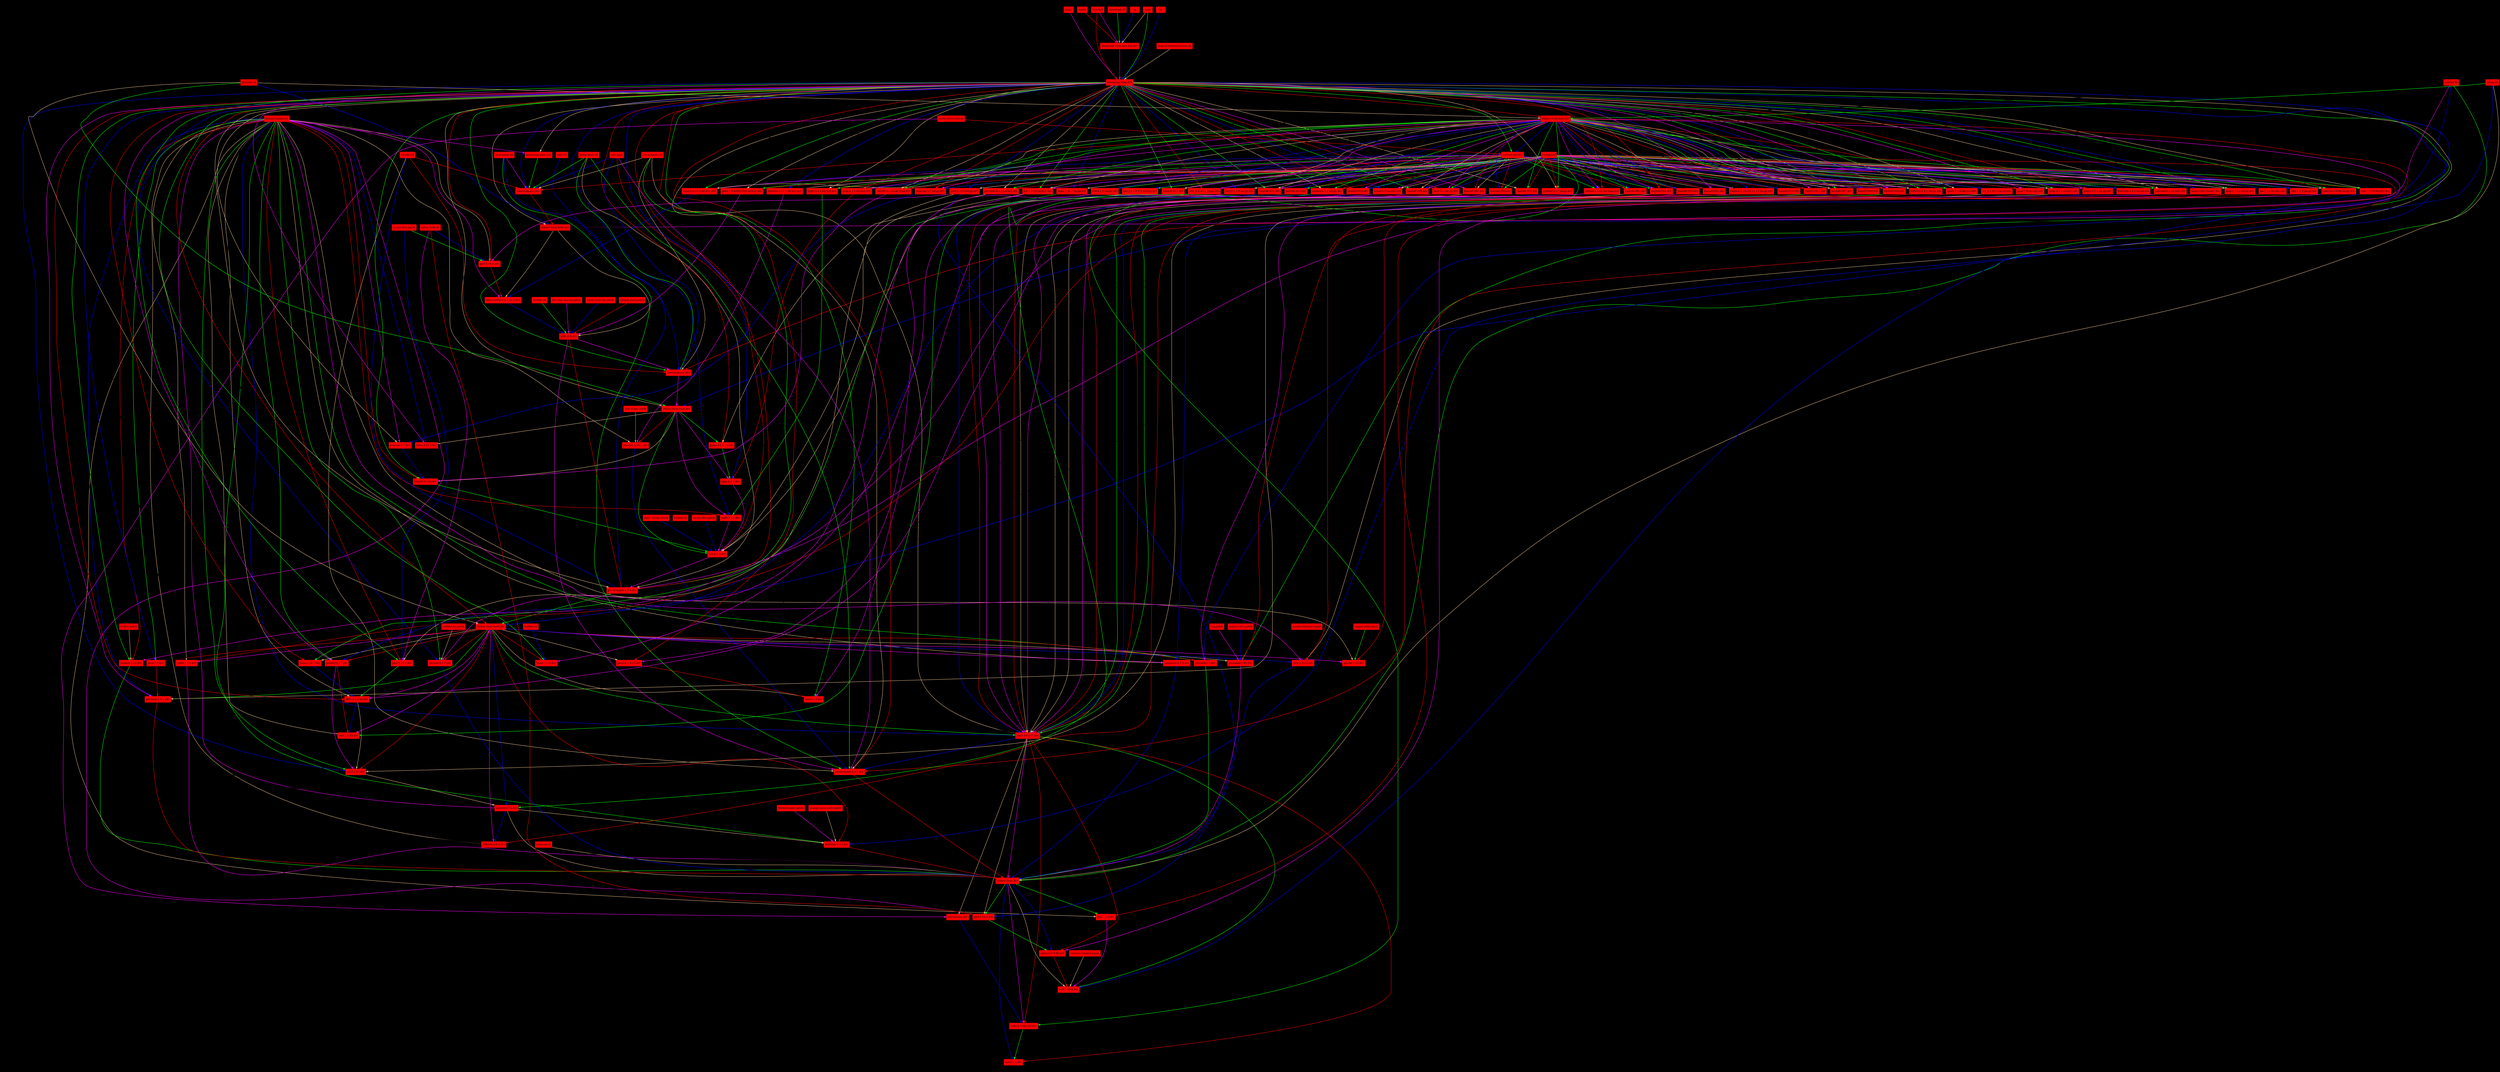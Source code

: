 digraph G {
bgcolor = "#000000";
color = "#ffffff";
ratio = 0.45;
"/nix/store/dm7v1b98658jkl8lknk03l4lw88dzcfk-hello-2.3.drv" [label = "hello-2.3.drv", shape = box, style = filled, fillcolor = "#ff0000"];
"/nix/store/9krlzvny65gdc8s7kpb6lkx8cd02c25b-default-builder.sh" -> "/nix/store/dm7v1b98658jkl8lknk03l4lw88dzcfk-hello-2.3.drv" [color = "black", style="bold"];
"/nix/store/czx8pkgwlgnzbysdvqvd8k5r358aq4jr-bash-4.0-p17.drv" -> "/nix/store/dm7v1b98658jkl8lknk03l4lw88dzcfk-hello-2.3.drv" [color = "red", style="bold"];
"/nix/store/li8jhzf7apd8krzhwid9n4a5dzyqrna2-hello-2.3.tar.bz2.drv" -> "/nix/store/dm7v1b98658jkl8lknk03l4lw88dzcfk-hello-2.3.drv" [color = "green", style="bold"];
"/nix/store/vdkasj5bsxa5wfhbzzbvfay0rz1cfc9p-stdenv-linux.drv" -> "/nix/store/dm7v1b98658jkl8lknk03l4lw88dzcfk-hello-2.3.drv" [color = "blue", style="bold"];
"/nix/store/9krlzvny65gdc8s7kpb6lkx8cd02c25b-default-builder.sh" [label = "default-builder.sh", shape = box, style = filled, fillcolor = "#ff0000"];
"/nix/store/czx8pkgwlgnzbysdvqvd8k5r358aq4jr-bash-4.0-p17.drv" [label = "bash-4.0-p17.drv", shape = box, style = filled, fillcolor = "#ff0000"];
"/nix/store/07468z3s0qfwgzxsl04g7jfrdwaaaa3a-bash40-006.drv" -> "/nix/store/czx8pkgwlgnzbysdvqvd8k5r358aq4jr-bash-4.0-p17.drv" [color = "magenta", style="bold"];
"/nix/store/29qh7mnrr0lnj4lz21l0mv2r2vj77rn6-bash40-002.drv" -> "/nix/store/czx8pkgwlgnzbysdvqvd8k5r358aq4jr-bash-4.0-p17.drv" [color = "burlywood", style="bold"];
"/nix/store/4pp8vxdj62c2hk5aapla2gyy45kzgmnm-bison-2.3.drv" -> "/nix/store/czx8pkgwlgnzbysdvqvd8k5r358aq4jr-bash-4.0-p17.drv" [color = "black", style="bold"];
"/nix/store/52d3kf3zr8yrjdshm0g79lapl8kqchqa-bash-4.0.tar.gz.drv" -> "/nix/store/czx8pkgwlgnzbysdvqvd8k5r358aq4jr-bash-4.0-p17.drv" [color = "red", style="bold"];
"/nix/store/9kg0db7dshkm8a3aay31rlcc95zybcqk-stdenv-linux-boot.drv" -> "/nix/store/czx8pkgwlgnzbysdvqvd8k5r358aq4jr-bash-4.0-p17.drv" [color = "green", style="bold"];
"/nix/store/9krlzvny65gdc8s7kpb6lkx8cd02c25b-default-builder.sh" -> "/nix/store/czx8pkgwlgnzbysdvqvd8k5r358aq4jr-bash-4.0-p17.drv" [color = "blue", style="bold"];
"/nix/store/anw4d5csyrq0jzhsq83dgvkad8haq1ka-bash40-009.drv" -> "/nix/store/czx8pkgwlgnzbysdvqvd8k5r358aq4jr-bash-4.0-p17.drv" [color = "magenta", style="bold"];
"/nix/store/b6v3ahlyqx31kk11qnkj5nnf6bvxz56c-bootstrap-tools.drv" -> "/nix/store/czx8pkgwlgnzbysdvqvd8k5r358aq4jr-bash-4.0-p17.drv" [color = "burlywood", style="bold"];
"/nix/store/blhn12rq73778kfb3c2d3zz9lhkgsvmk-bash40-012.drv" -> "/nix/store/czx8pkgwlgnzbysdvqvd8k5r358aq4jr-bash-4.0-p17.drv" [color = "black", style="bold"];
"/nix/store/cw9rv7lzp97igcbpm99cmhzpd7k82xyw-bash40-008.drv" -> "/nix/store/czx8pkgwlgnzbysdvqvd8k5r358aq4jr-bash-4.0-p17.drv" [color = "red", style="bold"];
"/nix/store/f89nprzfg95lbkn1va998i96mgnxfz37-bash40-013.drv" -> "/nix/store/czx8pkgwlgnzbysdvqvd8k5r358aq4jr-bash-4.0-p17.drv" [color = "green", style="bold"];
"/nix/store/h3cmypjqysc7dxqmm3g2hajamblzyinq-bash40-007.drv" -> "/nix/store/czx8pkgwlgnzbysdvqvd8k5r358aq4jr-bash-4.0-p17.drv" [color = "blue", style="bold"];
"/nix/store/hsk4cpi6ydaswhdly1r9n5iwl1km37pg-bash40-003.drv" -> "/nix/store/czx8pkgwlgnzbysdvqvd8k5r358aq4jr-bash-4.0-p17.drv" [color = "magenta", style="bold"];
"/nix/store/ihywlbwbmsaay1j8igk1vhlsn1nxhwy5-bash40-001.drv" -> "/nix/store/czx8pkgwlgnzbysdvqvd8k5r358aq4jr-bash-4.0-p17.drv" [color = "burlywood", style="bold"];
"/nix/store/jdgr6fj6mk2y2bwsmhjr24rf87zg3imm-bash40-017.drv" -> "/nix/store/czx8pkgwlgnzbysdvqvd8k5r358aq4jr-bash-4.0-p17.drv" [color = "black", style="bold"];
"/nix/store/k3r96v0wmacb2mv06c26fafsq8j6y5sn-bash40-015.drv" -> "/nix/store/czx8pkgwlgnzbysdvqvd8k5r358aq4jr-bash-4.0-p17.drv" [color = "red", style="bold"];
"/nix/store/kysvi83vj9kgxxx8cwbsn8swjgis2cz7-bash40-005.drv" -> "/nix/store/czx8pkgwlgnzbysdvqvd8k5r358aq4jr-bash-4.0-p17.drv" [color = "green", style="bold"];
"/nix/store/l32zhzcbqd828k4n85mxhm3mirxvqy91-bash40-016.drv" -> "/nix/store/czx8pkgwlgnzbysdvqvd8k5r358aq4jr-bash-4.0-p17.drv" [color = "blue", style="bold"];
"/nix/store/lxl1a5hgk219jqr04nk4ia4bzfncwjgx-bash40-010.drv" -> "/nix/store/czx8pkgwlgnzbysdvqvd8k5r358aq4jr-bash-4.0-p17.drv" [color = "magenta", style="bold"];
"/nix/store/ps4x1n7dx88av446998s2hs7qh6qqgg0-bash40-004.drv" -> "/nix/store/czx8pkgwlgnzbysdvqvd8k5r358aq4jr-bash-4.0-p17.drv" [color = "burlywood", style="bold"];
"/nix/store/vyx6dzqnk5349rjk09q3l4jnwzdknkr3-bash40-014.drv" -> "/nix/store/czx8pkgwlgnzbysdvqvd8k5r358aq4jr-bash-4.0-p17.drv" [color = "black", style="bold"];
"/nix/store/whl5xc4ibanddsbxbr8z98x40jjymnxh-bash40-011.drv" -> "/nix/store/czx8pkgwlgnzbysdvqvd8k5r358aq4jr-bash-4.0-p17.drv" [color = "red", style="bold"];
"/nix/store/07468z3s0qfwgzxsl04g7jfrdwaaaa3a-bash40-006.drv" [label = "bash40-006.drv", shape = box, style = filled, fillcolor = "#ff0000"];
"/nix/store/b6v3ahlyqx31kk11qnkj5nnf6bvxz56c-bootstrap-tools.drv" -> "/nix/store/07468z3s0qfwgzxsl04g7jfrdwaaaa3a-bash40-006.drv" [color = "green", style="bold"];
"/nix/store/dcdnj2zpqf2vswzp34cxd12m7rgsv5nm-mirrors-list.drv" -> "/nix/store/07468z3s0qfwgzxsl04g7jfrdwaaaa3a-bash40-006.drv" [color = "blue", style="bold"];
"/nix/store/g89dk69xil5g5a0lwb59kggh07r621nq-builder.sh" -> "/nix/store/07468z3s0qfwgzxsl04g7jfrdwaaaa3a-bash40-006.drv" [color = "magenta", style="bold"];
"/nix/store/qqf10ll48piy6kscj2ajc37za4yxd0pw-stdenv-linux-boot.drv" -> "/nix/store/07468z3s0qfwgzxsl04g7jfrdwaaaa3a-bash40-006.drv" [color = "burlywood", style="bold"];
"/nix/store/29qh7mnrr0lnj4lz21l0mv2r2vj77rn6-bash40-002.drv" [label = "bash40-002.drv", shape = box, style = filled, fillcolor = "#ff0000"];
"/nix/store/b6v3ahlyqx31kk11qnkj5nnf6bvxz56c-bootstrap-tools.drv" -> "/nix/store/29qh7mnrr0lnj4lz21l0mv2r2vj77rn6-bash40-002.drv" [color = "black", style="bold"];
"/nix/store/dcdnj2zpqf2vswzp34cxd12m7rgsv5nm-mirrors-list.drv" -> "/nix/store/29qh7mnrr0lnj4lz21l0mv2r2vj77rn6-bash40-002.drv" [color = "red", style="bold"];
"/nix/store/g89dk69xil5g5a0lwb59kggh07r621nq-builder.sh" -> "/nix/store/29qh7mnrr0lnj4lz21l0mv2r2vj77rn6-bash40-002.drv" [color = "green", style="bold"];
"/nix/store/qqf10ll48piy6kscj2ajc37za4yxd0pw-stdenv-linux-boot.drv" -> "/nix/store/29qh7mnrr0lnj4lz21l0mv2r2vj77rn6-bash40-002.drv" [color = "blue", style="bold"];
"/nix/store/4pp8vxdj62c2hk5aapla2gyy45kzgmnm-bison-2.3.drv" [label = "bison-2.3.drv", shape = box, style = filled, fillcolor = "#ff0000"];
"/nix/store/10in8y3b4rpll4pv3plpvy906az4p60j-bison-2.3.tar.bz2.drv" -> "/nix/store/4pp8vxdj62c2hk5aapla2gyy45kzgmnm-bison-2.3.drv" [color = "magenta", style="bold"];
"/nix/store/9kg0db7dshkm8a3aay31rlcc95zybcqk-stdenv-linux-boot.drv" -> "/nix/store/4pp8vxdj62c2hk5aapla2gyy45kzgmnm-bison-2.3.drv" [color = "burlywood", style="bold"];
"/nix/store/9krlzvny65gdc8s7kpb6lkx8cd02c25b-default-builder.sh" -> "/nix/store/4pp8vxdj62c2hk5aapla2gyy45kzgmnm-bison-2.3.drv" [color = "black", style="bold"];
"/nix/store/9vz3l744n2x7sjx7xqwiq0172z608q5j-gnum4-1.4.13.drv" -> "/nix/store/4pp8vxdj62c2hk5aapla2gyy45kzgmnm-bison-2.3.drv" [color = "red", style="bold"];
"/nix/store/b6v3ahlyqx31kk11qnkj5nnf6bvxz56c-bootstrap-tools.drv" -> "/nix/store/4pp8vxdj62c2hk5aapla2gyy45kzgmnm-bison-2.3.drv" [color = "green", style="bold"];
"/nix/store/10in8y3b4rpll4pv3plpvy906az4p60j-bison-2.3.tar.bz2.drv" [label = "bison-2.3.tar.bz2.drv", shape = box, style = filled, fillcolor = "#ff0000"];
"/nix/store/b6v3ahlyqx31kk11qnkj5nnf6bvxz56c-bootstrap-tools.drv" -> "/nix/store/10in8y3b4rpll4pv3plpvy906az4p60j-bison-2.3.tar.bz2.drv" [color = "blue", style="bold"];
"/nix/store/dcdnj2zpqf2vswzp34cxd12m7rgsv5nm-mirrors-list.drv" -> "/nix/store/10in8y3b4rpll4pv3plpvy906az4p60j-bison-2.3.tar.bz2.drv" [color = "magenta", style="bold"];
"/nix/store/g89dk69xil5g5a0lwb59kggh07r621nq-builder.sh" -> "/nix/store/10in8y3b4rpll4pv3plpvy906az4p60j-bison-2.3.tar.bz2.drv" [color = "burlywood", style="bold"];
"/nix/store/qqf10ll48piy6kscj2ajc37za4yxd0pw-stdenv-linux-boot.drv" -> "/nix/store/10in8y3b4rpll4pv3plpvy906az4p60j-bison-2.3.tar.bz2.drv" [color = "black", style="bold"];
"/nix/store/52d3kf3zr8yrjdshm0g79lapl8kqchqa-bash-4.0.tar.gz.drv" [label = "bash-4.0.tar.gz.drv", shape = box, style = filled, fillcolor = "#ff0000"];
"/nix/store/b6v3ahlyqx31kk11qnkj5nnf6bvxz56c-bootstrap-tools.drv" -> "/nix/store/52d3kf3zr8yrjdshm0g79lapl8kqchqa-bash-4.0.tar.gz.drv" [color = "red", style="bold"];
"/nix/store/dcdnj2zpqf2vswzp34cxd12m7rgsv5nm-mirrors-list.drv" -> "/nix/store/52d3kf3zr8yrjdshm0g79lapl8kqchqa-bash-4.0.tar.gz.drv" [color = "green", style="bold"];
"/nix/store/g89dk69xil5g5a0lwb59kggh07r621nq-builder.sh" -> "/nix/store/52d3kf3zr8yrjdshm0g79lapl8kqchqa-bash-4.0.tar.gz.drv" [color = "blue", style="bold"];
"/nix/store/qqf10ll48piy6kscj2ajc37za4yxd0pw-stdenv-linux-boot.drv" -> "/nix/store/52d3kf3zr8yrjdshm0g79lapl8kqchqa-bash-4.0.tar.gz.drv" [color = "magenta", style="bold"];
"/nix/store/9kg0db7dshkm8a3aay31rlcc95zybcqk-stdenv-linux-boot.drv" [label = "stdenv-linux-boot.drv", shape = box, style = filled, fillcolor = "#ff0000"];
"/nix/store/3qm02279am4aj00516yz7lal5alckc20-prehook.sh" -> "/nix/store/9kg0db7dshkm8a3aay31rlcc95zybcqk-stdenv-linux-boot.drv" [color = "burlywood", style="bold"];
"/nix/store/6lxp9b633mm1b4jpnm3jxfjl6fx759vd-builder.sh" -> "/nix/store/9kg0db7dshkm8a3aay31rlcc95zybcqk-stdenv-linux-boot.drv" [color = "black", style="bold"];
"/nix/store/b6v3ahlyqx31kk11qnkj5nnf6bvxz56c-bootstrap-tools.drv" -> "/nix/store/9kg0db7dshkm8a3aay31rlcc95zybcqk-stdenv-linux-boot.drv" [color = "red", style="bold"];
"/nix/store/pc83mhivxmfbj86l8xpp24m3z074pczk-gcc-wrapper-4.3.3.drv" -> "/nix/store/9kg0db7dshkm8a3aay31rlcc95zybcqk-stdenv-linux-boot.drv" [color = "green", style="bold"];
"/nix/store/s1xi4hj83nrgjxm3p6wsjapydmd8ba2v-setup.sh" -> "/nix/store/9kg0db7dshkm8a3aay31rlcc95zybcqk-stdenv-linux-boot.drv" [color = "blue", style="bold"];
"/nix/store/3qm02279am4aj00516yz7lal5alckc20-prehook.sh" [label = "prehook.sh", shape = box, style = filled, fillcolor = "#ff0000"];
"/nix/store/6lxp9b633mm1b4jpnm3jxfjl6fx759vd-builder.sh" [label = "builder.sh", shape = box, style = filled, fillcolor = "#ff0000"];
"/nix/store/9vz3l744n2x7sjx7xqwiq0172z608q5j-gnum4-1.4.13.drv" [label = "gnum4-1.4.13.drv", shape = box, style = filled, fillcolor = "#ff0000"];
"/nix/store/0lfwh14173lyzfpm5w8m382nsbdgb232-m4-1.4.13.tar.bz2.drv" -> "/nix/store/9vz3l744n2x7sjx7xqwiq0172z608q5j-gnum4-1.4.13.drv" [color = "magenta", style="bold"];
"/nix/store/9kg0db7dshkm8a3aay31rlcc95zybcqk-stdenv-linux-boot.drv" -> "/nix/store/9vz3l744n2x7sjx7xqwiq0172z608q5j-gnum4-1.4.13.drv" [color = "burlywood", style="bold"];
"/nix/store/9krlzvny65gdc8s7kpb6lkx8cd02c25b-default-builder.sh" -> "/nix/store/9vz3l744n2x7sjx7xqwiq0172z608q5j-gnum4-1.4.13.drv" [color = "black", style="bold"];
"/nix/store/b6v3ahlyqx31kk11qnkj5nnf6bvxz56c-bootstrap-tools.drv" -> "/nix/store/9vz3l744n2x7sjx7xqwiq0172z608q5j-gnum4-1.4.13.drv" [color = "red", style="bold"];
"/nix/store/0lfwh14173lyzfpm5w8m382nsbdgb232-m4-1.4.13.tar.bz2.drv" [label = "m4-1.4.13.tar.bz2.drv", shape = box, style = filled, fillcolor = "#ff0000"];
"/nix/store/b6v3ahlyqx31kk11qnkj5nnf6bvxz56c-bootstrap-tools.drv" -> "/nix/store/0lfwh14173lyzfpm5w8m382nsbdgb232-m4-1.4.13.tar.bz2.drv" [color = "green", style="bold"];
"/nix/store/dcdnj2zpqf2vswzp34cxd12m7rgsv5nm-mirrors-list.drv" -> "/nix/store/0lfwh14173lyzfpm5w8m382nsbdgb232-m4-1.4.13.tar.bz2.drv" [color = "blue", style="bold"];
"/nix/store/g89dk69xil5g5a0lwb59kggh07r621nq-builder.sh" -> "/nix/store/0lfwh14173lyzfpm5w8m382nsbdgb232-m4-1.4.13.tar.bz2.drv" [color = "magenta", style="bold"];
"/nix/store/qqf10ll48piy6kscj2ajc37za4yxd0pw-stdenv-linux-boot.drv" -> "/nix/store/0lfwh14173lyzfpm5w8m382nsbdgb232-m4-1.4.13.tar.bz2.drv" [color = "burlywood", style="bold"];
"/nix/store/anw4d5csyrq0jzhsq83dgvkad8haq1ka-bash40-009.drv" [label = "bash40-009.drv", shape = box, style = filled, fillcolor = "#ff0000"];
"/nix/store/b6v3ahlyqx31kk11qnkj5nnf6bvxz56c-bootstrap-tools.drv" -> "/nix/store/anw4d5csyrq0jzhsq83dgvkad8haq1ka-bash40-009.drv" [color = "black", style="bold"];
"/nix/store/dcdnj2zpqf2vswzp34cxd12m7rgsv5nm-mirrors-list.drv" -> "/nix/store/anw4d5csyrq0jzhsq83dgvkad8haq1ka-bash40-009.drv" [color = "red", style="bold"];
"/nix/store/g89dk69xil5g5a0lwb59kggh07r621nq-builder.sh" -> "/nix/store/anw4d5csyrq0jzhsq83dgvkad8haq1ka-bash40-009.drv" [color = "green", style="bold"];
"/nix/store/qqf10ll48piy6kscj2ajc37za4yxd0pw-stdenv-linux-boot.drv" -> "/nix/store/anw4d5csyrq0jzhsq83dgvkad8haq1ka-bash40-009.drv" [color = "blue", style="bold"];
"/nix/store/b6v3ahlyqx31kk11qnkj5nnf6bvxz56c-bootstrap-tools.drv" [label = "bootstrap-tools.drv", shape = box, style = filled, fillcolor = "#ff0000"];
"/nix/store/4fxls0b5l7c3kdd8idbzr6cp823iip37-bzip2" -> "/nix/store/b6v3ahlyqx31kk11qnkj5nnf6bvxz56c-bootstrap-tools.drv" [color = "magenta", style="bold"];
"/nix/store/djlk3ji35xhr73lxxj1n0bsmjyr2q9xh-unpack-bootstrap-tools.sh" -> "/nix/store/b6v3ahlyqx31kk11qnkj5nnf6bvxz56c-bootstrap-tools.drv" [color = "burlywood", style="bold"];
"/nix/store/fjfdkzvbkwc22cskibab87s6yqjfmdgc-mkdir" -> "/nix/store/b6v3ahlyqx31kk11qnkj5nnf6bvxz56c-bootstrap-tools.drv" [color = "black", style="bold"];
"/nix/store/qnlfi8xgmfilaq52ij9jpm44kcbmljhs-curl.bz2" -> "/nix/store/b6v3ahlyqx31kk11qnkj5nnf6bvxz56c-bootstrap-tools.drv" [color = "red", style="bold"];
"/nix/store/swbnl2az0wz2b6y3pxrk71kj3n1msb17-cpio" -> "/nix/store/b6v3ahlyqx31kk11qnkj5nnf6bvxz56c-bootstrap-tools.drv" [color = "green", style="bold"];
"/nix/store/xsq5q39y3am9vli1a9d907j0cc721z54-sh" -> "/nix/store/b6v3ahlyqx31kk11qnkj5nnf6bvxz56c-bootstrap-tools.drv" [color = "blue", style="bold"];
"/nix/store/zmw16913cabf8cvbdg2kxhax801ap5ic-bootstrap-tools.cpio.bz2.drv" -> "/nix/store/b6v3ahlyqx31kk11qnkj5nnf6bvxz56c-bootstrap-tools.drv" [color = "magenta", style="bold"];
"/nix/store/4fxls0b5l7c3kdd8idbzr6cp823iip37-bzip2" [label = "bzip2", shape = box, style = filled, fillcolor = "#ff0000"];
"/nix/store/blhn12rq73778kfb3c2d3zz9lhkgsvmk-bash40-012.drv" [label = "bash40-012.drv", shape = box, style = filled, fillcolor = "#ff0000"];
"/nix/store/b6v3ahlyqx31kk11qnkj5nnf6bvxz56c-bootstrap-tools.drv" -> "/nix/store/blhn12rq73778kfb3c2d3zz9lhkgsvmk-bash40-012.drv" [color = "burlywood", style="bold"];
"/nix/store/dcdnj2zpqf2vswzp34cxd12m7rgsv5nm-mirrors-list.drv" -> "/nix/store/blhn12rq73778kfb3c2d3zz9lhkgsvmk-bash40-012.drv" [color = "black", style="bold"];
"/nix/store/g89dk69xil5g5a0lwb59kggh07r621nq-builder.sh" -> "/nix/store/blhn12rq73778kfb3c2d3zz9lhkgsvmk-bash40-012.drv" [color = "red", style="bold"];
"/nix/store/qqf10ll48piy6kscj2ajc37za4yxd0pw-stdenv-linux-boot.drv" -> "/nix/store/blhn12rq73778kfb3c2d3zz9lhkgsvmk-bash40-012.drv" [color = "green", style="bold"];
"/nix/store/cw9rv7lzp97igcbpm99cmhzpd7k82xyw-bash40-008.drv" [label = "bash40-008.drv", shape = box, style = filled, fillcolor = "#ff0000"];
"/nix/store/b6v3ahlyqx31kk11qnkj5nnf6bvxz56c-bootstrap-tools.drv" -> "/nix/store/cw9rv7lzp97igcbpm99cmhzpd7k82xyw-bash40-008.drv" [color = "blue", style="bold"];
"/nix/store/dcdnj2zpqf2vswzp34cxd12m7rgsv5nm-mirrors-list.drv" -> "/nix/store/cw9rv7lzp97igcbpm99cmhzpd7k82xyw-bash40-008.drv" [color = "magenta", style="bold"];
"/nix/store/g89dk69xil5g5a0lwb59kggh07r621nq-builder.sh" -> "/nix/store/cw9rv7lzp97igcbpm99cmhzpd7k82xyw-bash40-008.drv" [color = "burlywood", style="bold"];
"/nix/store/qqf10ll48piy6kscj2ajc37za4yxd0pw-stdenv-linux-boot.drv" -> "/nix/store/cw9rv7lzp97igcbpm99cmhzpd7k82xyw-bash40-008.drv" [color = "black", style="bold"];
"/nix/store/dcdnj2zpqf2vswzp34cxd12m7rgsv5nm-mirrors-list.drv" [label = "mirrors-list.drv", shape = box, style = filled, fillcolor = "#ff0000"];
"/nix/store/8jhy2j7v0mpwybw13nd4fjlsfqc9xnlh-write-mirror-list.sh" -> "/nix/store/dcdnj2zpqf2vswzp34cxd12m7rgsv5nm-mirrors-list.drv" [color = "red", style="bold"];
"/nix/store/b6v3ahlyqx31kk11qnkj5nnf6bvxz56c-bootstrap-tools.drv" -> "/nix/store/dcdnj2zpqf2vswzp34cxd12m7rgsv5nm-mirrors-list.drv" [color = "green", style="bold"];
"/nix/store/qqf10ll48piy6kscj2ajc37za4yxd0pw-stdenv-linux-boot.drv" -> "/nix/store/dcdnj2zpqf2vswzp34cxd12m7rgsv5nm-mirrors-list.drv" [color = "blue", style="bold"];
"/nix/store/8jhy2j7v0mpwybw13nd4fjlsfqc9xnlh-write-mirror-list.sh" [label = "write-mirror-list.sh", shape = box, style = filled, fillcolor = "#ff0000"];
"/nix/store/djlk3ji35xhr73lxxj1n0bsmjyr2q9xh-unpack-bootstrap-tools.sh" [label = "unpack-bootstrap-tools.sh", shape = box, style = filled, fillcolor = "#ff0000"];
"/nix/store/f89nprzfg95lbkn1va998i96mgnxfz37-bash40-013.drv" [label = "bash40-013.drv", shape = box, style = filled, fillcolor = "#ff0000"];
"/nix/store/b6v3ahlyqx31kk11qnkj5nnf6bvxz56c-bootstrap-tools.drv" -> "/nix/store/f89nprzfg95lbkn1va998i96mgnxfz37-bash40-013.drv" [color = "magenta", style="bold"];
"/nix/store/dcdnj2zpqf2vswzp34cxd12m7rgsv5nm-mirrors-list.drv" -> "/nix/store/f89nprzfg95lbkn1va998i96mgnxfz37-bash40-013.drv" [color = "burlywood", style="bold"];
"/nix/store/g89dk69xil5g5a0lwb59kggh07r621nq-builder.sh" -> "/nix/store/f89nprzfg95lbkn1va998i96mgnxfz37-bash40-013.drv" [color = "black", style="bold"];
"/nix/store/qqf10ll48piy6kscj2ajc37za4yxd0pw-stdenv-linux-boot.drv" -> "/nix/store/f89nprzfg95lbkn1va998i96mgnxfz37-bash40-013.drv" [color = "red", style="bold"];
"/nix/store/fjfdkzvbkwc22cskibab87s6yqjfmdgc-mkdir" [label = "mkdir", shape = box, style = filled, fillcolor = "#ff0000"];
"/nix/store/g89dk69xil5g5a0lwb59kggh07r621nq-builder.sh" [label = "builder.sh", shape = box, style = filled, fillcolor = "#ff0000"];
"/nix/store/h3cmypjqysc7dxqmm3g2hajamblzyinq-bash40-007.drv" [label = "bash40-007.drv", shape = box, style = filled, fillcolor = "#ff0000"];
"/nix/store/b6v3ahlyqx31kk11qnkj5nnf6bvxz56c-bootstrap-tools.drv" -> "/nix/store/h3cmypjqysc7dxqmm3g2hajamblzyinq-bash40-007.drv" [color = "green", style="bold"];
"/nix/store/dcdnj2zpqf2vswzp34cxd12m7rgsv5nm-mirrors-list.drv" -> "/nix/store/h3cmypjqysc7dxqmm3g2hajamblzyinq-bash40-007.drv" [color = "blue", style="bold"];
"/nix/store/g89dk69xil5g5a0lwb59kggh07r621nq-builder.sh" -> "/nix/store/h3cmypjqysc7dxqmm3g2hajamblzyinq-bash40-007.drv" [color = "magenta", style="bold"];
"/nix/store/qqf10ll48piy6kscj2ajc37za4yxd0pw-stdenv-linux-boot.drv" -> "/nix/store/h3cmypjqysc7dxqmm3g2hajamblzyinq-bash40-007.drv" [color = "burlywood", style="bold"];
"/nix/store/hsk4cpi6ydaswhdly1r9n5iwl1km37pg-bash40-003.drv" [label = "bash40-003.drv", shape = box, style = filled, fillcolor = "#ff0000"];
"/nix/store/b6v3ahlyqx31kk11qnkj5nnf6bvxz56c-bootstrap-tools.drv" -> "/nix/store/hsk4cpi6ydaswhdly1r9n5iwl1km37pg-bash40-003.drv" [color = "black", style="bold"];
"/nix/store/dcdnj2zpqf2vswzp34cxd12m7rgsv5nm-mirrors-list.drv" -> "/nix/store/hsk4cpi6ydaswhdly1r9n5iwl1km37pg-bash40-003.drv" [color = "red", style="bold"];
"/nix/store/g89dk69xil5g5a0lwb59kggh07r621nq-builder.sh" -> "/nix/store/hsk4cpi6ydaswhdly1r9n5iwl1km37pg-bash40-003.drv" [color = "green", style="bold"];
"/nix/store/qqf10ll48piy6kscj2ajc37za4yxd0pw-stdenv-linux-boot.drv" -> "/nix/store/hsk4cpi6ydaswhdly1r9n5iwl1km37pg-bash40-003.drv" [color = "blue", style="bold"];
"/nix/store/ihywlbwbmsaay1j8igk1vhlsn1nxhwy5-bash40-001.drv" [label = "bash40-001.drv", shape = box, style = filled, fillcolor = "#ff0000"];
"/nix/store/b6v3ahlyqx31kk11qnkj5nnf6bvxz56c-bootstrap-tools.drv" -> "/nix/store/ihywlbwbmsaay1j8igk1vhlsn1nxhwy5-bash40-001.drv" [color = "magenta", style="bold"];
"/nix/store/dcdnj2zpqf2vswzp34cxd12m7rgsv5nm-mirrors-list.drv" -> "/nix/store/ihywlbwbmsaay1j8igk1vhlsn1nxhwy5-bash40-001.drv" [color = "burlywood", style="bold"];
"/nix/store/g89dk69xil5g5a0lwb59kggh07r621nq-builder.sh" -> "/nix/store/ihywlbwbmsaay1j8igk1vhlsn1nxhwy5-bash40-001.drv" [color = "black", style="bold"];
"/nix/store/qqf10ll48piy6kscj2ajc37za4yxd0pw-stdenv-linux-boot.drv" -> "/nix/store/ihywlbwbmsaay1j8igk1vhlsn1nxhwy5-bash40-001.drv" [color = "red", style="bold"];
"/nix/store/jdgr6fj6mk2y2bwsmhjr24rf87zg3imm-bash40-017.drv" [label = "bash40-017.drv", shape = box, style = filled, fillcolor = "#ff0000"];
"/nix/store/b6v3ahlyqx31kk11qnkj5nnf6bvxz56c-bootstrap-tools.drv" -> "/nix/store/jdgr6fj6mk2y2bwsmhjr24rf87zg3imm-bash40-017.drv" [color = "green", style="bold"];
"/nix/store/dcdnj2zpqf2vswzp34cxd12m7rgsv5nm-mirrors-list.drv" -> "/nix/store/jdgr6fj6mk2y2bwsmhjr24rf87zg3imm-bash40-017.drv" [color = "blue", style="bold"];
"/nix/store/g89dk69xil5g5a0lwb59kggh07r621nq-builder.sh" -> "/nix/store/jdgr6fj6mk2y2bwsmhjr24rf87zg3imm-bash40-017.drv" [color = "magenta", style="bold"];
"/nix/store/qqf10ll48piy6kscj2ajc37za4yxd0pw-stdenv-linux-boot.drv" -> "/nix/store/jdgr6fj6mk2y2bwsmhjr24rf87zg3imm-bash40-017.drv" [color = "burlywood", style="bold"];
"/nix/store/k3r96v0wmacb2mv06c26fafsq8j6y5sn-bash40-015.drv" [label = "bash40-015.drv", shape = box, style = filled, fillcolor = "#ff0000"];
"/nix/store/b6v3ahlyqx31kk11qnkj5nnf6bvxz56c-bootstrap-tools.drv" -> "/nix/store/k3r96v0wmacb2mv06c26fafsq8j6y5sn-bash40-015.drv" [color = "black", style="bold"];
"/nix/store/dcdnj2zpqf2vswzp34cxd12m7rgsv5nm-mirrors-list.drv" -> "/nix/store/k3r96v0wmacb2mv06c26fafsq8j6y5sn-bash40-015.drv" [color = "red", style="bold"];
"/nix/store/g89dk69xil5g5a0lwb59kggh07r621nq-builder.sh" -> "/nix/store/k3r96v0wmacb2mv06c26fafsq8j6y5sn-bash40-015.drv" [color = "green", style="bold"];
"/nix/store/qqf10ll48piy6kscj2ajc37za4yxd0pw-stdenv-linux-boot.drv" -> "/nix/store/k3r96v0wmacb2mv06c26fafsq8j6y5sn-bash40-015.drv" [color = "blue", style="bold"];
"/nix/store/kysvi83vj9kgxxx8cwbsn8swjgis2cz7-bash40-005.drv" [label = "bash40-005.drv", shape = box, style = filled, fillcolor = "#ff0000"];
"/nix/store/b6v3ahlyqx31kk11qnkj5nnf6bvxz56c-bootstrap-tools.drv" -> "/nix/store/kysvi83vj9kgxxx8cwbsn8swjgis2cz7-bash40-005.drv" [color = "magenta", style="bold"];
"/nix/store/dcdnj2zpqf2vswzp34cxd12m7rgsv5nm-mirrors-list.drv" -> "/nix/store/kysvi83vj9kgxxx8cwbsn8swjgis2cz7-bash40-005.drv" [color = "burlywood", style="bold"];
"/nix/store/g89dk69xil5g5a0lwb59kggh07r621nq-builder.sh" -> "/nix/store/kysvi83vj9kgxxx8cwbsn8swjgis2cz7-bash40-005.drv" [color = "black", style="bold"];
"/nix/store/qqf10ll48piy6kscj2ajc37za4yxd0pw-stdenv-linux-boot.drv" -> "/nix/store/kysvi83vj9kgxxx8cwbsn8swjgis2cz7-bash40-005.drv" [color = "red", style="bold"];
"/nix/store/l32zhzcbqd828k4n85mxhm3mirxvqy91-bash40-016.drv" [label = "bash40-016.drv", shape = box, style = filled, fillcolor = "#ff0000"];
"/nix/store/b6v3ahlyqx31kk11qnkj5nnf6bvxz56c-bootstrap-tools.drv" -> "/nix/store/l32zhzcbqd828k4n85mxhm3mirxvqy91-bash40-016.drv" [color = "green", style="bold"];
"/nix/store/dcdnj2zpqf2vswzp34cxd12m7rgsv5nm-mirrors-list.drv" -> "/nix/store/l32zhzcbqd828k4n85mxhm3mirxvqy91-bash40-016.drv" [color = "blue", style="bold"];
"/nix/store/g89dk69xil5g5a0lwb59kggh07r621nq-builder.sh" -> "/nix/store/l32zhzcbqd828k4n85mxhm3mirxvqy91-bash40-016.drv" [color = "magenta", style="bold"];
"/nix/store/qqf10ll48piy6kscj2ajc37za4yxd0pw-stdenv-linux-boot.drv" -> "/nix/store/l32zhzcbqd828k4n85mxhm3mirxvqy91-bash40-016.drv" [color = "burlywood", style="bold"];
"/nix/store/li8jhzf7apd8krzhwid9n4a5dzyqrna2-hello-2.3.tar.bz2.drv" [label = "hello-2.3.tar.bz2.drv", shape = box, style = filled, fillcolor = "#ff0000"];
"/nix/store/aid2h60bcf2sa1642nbl35v4asdjny0a-curl-7.19.4.drv" -> "/nix/store/li8jhzf7apd8krzhwid9n4a5dzyqrna2-hello-2.3.tar.bz2.drv" [color = "black", style="bold"];
"/nix/store/czx8pkgwlgnzbysdvqvd8k5r358aq4jr-bash-4.0-p17.drv" -> "/nix/store/li8jhzf7apd8krzhwid9n4a5dzyqrna2-hello-2.3.tar.bz2.drv" [color = "red", style="bold"];
"/nix/store/g89dk69xil5g5a0lwb59kggh07r621nq-builder.sh" -> "/nix/store/li8jhzf7apd8krzhwid9n4a5dzyqrna2-hello-2.3.tar.bz2.drv" [color = "green", style="bold"];
"/nix/store/phghcn2i0bkwcwvn5l4vd1wda1xwirxb-mirrors-list.drv" -> "/nix/store/li8jhzf7apd8krzhwid9n4a5dzyqrna2-hello-2.3.tar.bz2.drv" [color = "blue", style="bold"];
"/nix/store/vdkasj5bsxa5wfhbzzbvfay0rz1cfc9p-stdenv-linux.drv" -> "/nix/store/li8jhzf7apd8krzhwid9n4a5dzyqrna2-hello-2.3.tar.bz2.drv" [color = "magenta", style="bold"];
"/nix/store/aid2h60bcf2sa1642nbl35v4asdjny0a-curl-7.19.4.drv" [label = "curl-7.19.4.drv", shape = box, style = filled, fillcolor = "#ff0000"];
"/nix/store/8b35hqp7jpd2dsdc0w87szz1g67van10-connect-timeout.patch" -> "/nix/store/aid2h60bcf2sa1642nbl35v4asdjny0a-curl-7.19.4.drv" [color = "burlywood", style="bold"];
"/nix/store/9krlzvny65gdc8s7kpb6lkx8cd02c25b-default-builder.sh" -> "/nix/store/aid2h60bcf2sa1642nbl35v4asdjny0a-curl-7.19.4.drv" [color = "black", style="bold"];
"/nix/store/c4pvrw9ddgvjbsl27h52l3pi0dd92ics-openssl-0.9.8k.drv" -> "/nix/store/aid2h60bcf2sa1642nbl35v4asdjny0a-curl-7.19.4.drv" [color = "red", style="bold"];
"/nix/store/czx8pkgwlgnzbysdvqvd8k5r358aq4jr-bash-4.0-p17.drv" -> "/nix/store/aid2h60bcf2sa1642nbl35v4asdjny0a-curl-7.19.4.drv" [color = "green", style="bold"];
"/nix/store/gb04vrr1b0hxvzp4qb35dymsclwxynyq-curl-7.19.4.tar.bz2.drv" -> "/nix/store/aid2h60bcf2sa1642nbl35v4asdjny0a-curl-7.19.4.drv" [color = "blue", style="bold"];
"/nix/store/p9afcfhyxkihbfksjh00azgijqavf8af-zlib-1.2.3.drv" -> "/nix/store/aid2h60bcf2sa1642nbl35v4asdjny0a-curl-7.19.4.drv" [color = "magenta", style="bold"];
"/nix/store/vdkasj5bsxa5wfhbzzbvfay0rz1cfc9p-stdenv-linux.drv" -> "/nix/store/aid2h60bcf2sa1642nbl35v4asdjny0a-curl-7.19.4.drv" [color = "burlywood", style="bold"];
"/nix/store/8b35hqp7jpd2dsdc0w87szz1g67van10-connect-timeout.patch" [label = "connect-timeout.patch", shape = box, style = filled, fillcolor = "#ff0000"];
"/nix/store/c4pvrw9ddgvjbsl27h52l3pi0dd92ics-openssl-0.9.8k.drv" [label = "openssl-0.9.8k.drv", shape = box, style = filled, fillcolor = "#ff0000"];
"/nix/store/9krlzvny65gdc8s7kpb6lkx8cd02c25b-default-builder.sh" -> "/nix/store/c4pvrw9ddgvjbsl27h52l3pi0dd92ics-openssl-0.9.8k.drv" [color = "black", style="bold"];
"/nix/store/czx8pkgwlgnzbysdvqvd8k5r358aq4jr-bash-4.0-p17.drv" -> "/nix/store/c4pvrw9ddgvjbsl27h52l3pi0dd92ics-openssl-0.9.8k.drv" [color = "red", style="bold"];
"/nix/store/icmc6wn8zijsi8760xs8lb1zrbxrffvi-perl-5.10.0.drv" -> "/nix/store/c4pvrw9ddgvjbsl27h52l3pi0dd92ics-openssl-0.9.8k.drv" [color = "green", style="bold"];
"/nix/store/vdkasj5bsxa5wfhbzzbvfay0rz1cfc9p-stdenv-linux.drv" -> "/nix/store/c4pvrw9ddgvjbsl27h52l3pi0dd92ics-openssl-0.9.8k.drv" [color = "blue", style="bold"];
"/nix/store/x3x8mx6wg6yvcbxhfl0k2fybz5h2nsl6-openssl-0.9.8k.tar.gz.drv" -> "/nix/store/c4pvrw9ddgvjbsl27h52l3pi0dd92ics-openssl-0.9.8k.drv" [color = "magenta", style="bold"];
"/nix/store/gb04vrr1b0hxvzp4qb35dymsclwxynyq-curl-7.19.4.tar.bz2.drv" [label = "curl-7.19.4.tar.bz2.drv", shape = box, style = filled, fillcolor = "#ff0000"];
"/nix/store/b6v3ahlyqx31kk11qnkj5nnf6bvxz56c-bootstrap-tools.drv" -> "/nix/store/gb04vrr1b0hxvzp4qb35dymsclwxynyq-curl-7.19.4.tar.bz2.drv" [color = "burlywood", style="bold"];
"/nix/store/dcdnj2zpqf2vswzp34cxd12m7rgsv5nm-mirrors-list.drv" -> "/nix/store/gb04vrr1b0hxvzp4qb35dymsclwxynyq-curl-7.19.4.tar.bz2.drv" [color = "black", style="bold"];
"/nix/store/g89dk69xil5g5a0lwb59kggh07r621nq-builder.sh" -> "/nix/store/gb04vrr1b0hxvzp4qb35dymsclwxynyq-curl-7.19.4.tar.bz2.drv" [color = "red", style="bold"];
"/nix/store/qqf10ll48piy6kscj2ajc37za4yxd0pw-stdenv-linux-boot.drv" -> "/nix/store/gb04vrr1b0hxvzp4qb35dymsclwxynyq-curl-7.19.4.tar.bz2.drv" [color = "green", style="bold"];
"/nix/store/icmc6wn8zijsi8760xs8lb1zrbxrffvi-perl-5.10.0.drv" [label = "perl-5.10.0.drv", shape = box, style = filled, fillcolor = "#ff0000"];
"/nix/store/7l0d8nv8xzvg6mdpd7zxcw4wbr1wdwn6-perl-5.10.0.tar.gz.drv" -> "/nix/store/icmc6wn8zijsi8760xs8lb1zrbxrffvi-perl-5.10.0.drv" [color = "blue", style="bold"];
"/nix/store/9krlzvny65gdc8s7kpb6lkx8cd02c25b-default-builder.sh" -> "/nix/store/icmc6wn8zijsi8760xs8lb1zrbxrffvi-perl-5.10.0.drv" [color = "magenta", style="bold"];
"/nix/store/czx8pkgwlgnzbysdvqvd8k5r358aq4jr-bash-4.0-p17.drv" -> "/nix/store/icmc6wn8zijsi8760xs8lb1zrbxrffvi-perl-5.10.0.drv" [color = "burlywood", style="bold"];
"/nix/store/dhknvcd7nqswsb8splqwppxn0y86d61q-no-sys-dirs.patch" -> "/nix/store/icmc6wn8zijsi8760xs8lb1zrbxrffvi-perl-5.10.0.drv" [color = "black", style="bold"];
"/nix/store/s6brska6b08kyzb7glyp9syih30z8anx-setup-hook.sh" -> "/nix/store/icmc6wn8zijsi8760xs8lb1zrbxrffvi-perl-5.10.0.drv" [color = "red", style="bold"];
"/nix/store/vdkasj5bsxa5wfhbzzbvfay0rz1cfc9p-stdenv-linux.drv" -> "/nix/store/icmc6wn8zijsi8760xs8lb1zrbxrffvi-perl-5.10.0.drv" [color = "green", style="bold"];
"/nix/store/7l0d8nv8xzvg6mdpd7zxcw4wbr1wdwn6-perl-5.10.0.tar.gz.drv" [label = "perl-5.10.0.tar.gz.drv", shape = box, style = filled, fillcolor = "#ff0000"];
"/nix/store/b6v3ahlyqx31kk11qnkj5nnf6bvxz56c-bootstrap-tools.drv" -> "/nix/store/7l0d8nv8xzvg6mdpd7zxcw4wbr1wdwn6-perl-5.10.0.tar.gz.drv" [color = "blue", style="bold"];
"/nix/store/dcdnj2zpqf2vswzp34cxd12m7rgsv5nm-mirrors-list.drv" -> "/nix/store/7l0d8nv8xzvg6mdpd7zxcw4wbr1wdwn6-perl-5.10.0.tar.gz.drv" [color = "magenta", style="bold"];
"/nix/store/g89dk69xil5g5a0lwb59kggh07r621nq-builder.sh" -> "/nix/store/7l0d8nv8xzvg6mdpd7zxcw4wbr1wdwn6-perl-5.10.0.tar.gz.drv" [color = "burlywood", style="bold"];
"/nix/store/qqf10ll48piy6kscj2ajc37za4yxd0pw-stdenv-linux-boot.drv" -> "/nix/store/7l0d8nv8xzvg6mdpd7zxcw4wbr1wdwn6-perl-5.10.0.tar.gz.drv" [color = "black", style="bold"];
"/nix/store/dhknvcd7nqswsb8splqwppxn0y86d61q-no-sys-dirs.patch" [label = "no-sys-dirs.patch", shape = box, style = filled, fillcolor = "#ff0000"];
"/nix/store/lxl1a5hgk219jqr04nk4ia4bzfncwjgx-bash40-010.drv" [label = "bash40-010.drv", shape = box, style = filled, fillcolor = "#ff0000"];
"/nix/store/b6v3ahlyqx31kk11qnkj5nnf6bvxz56c-bootstrap-tools.drv" -> "/nix/store/lxl1a5hgk219jqr04nk4ia4bzfncwjgx-bash40-010.drv" [color = "red", style="bold"];
"/nix/store/dcdnj2zpqf2vswzp34cxd12m7rgsv5nm-mirrors-list.drv" -> "/nix/store/lxl1a5hgk219jqr04nk4ia4bzfncwjgx-bash40-010.drv" [color = "green", style="bold"];
"/nix/store/g89dk69xil5g5a0lwb59kggh07r621nq-builder.sh" -> "/nix/store/lxl1a5hgk219jqr04nk4ia4bzfncwjgx-bash40-010.drv" [color = "blue", style="bold"];
"/nix/store/qqf10ll48piy6kscj2ajc37za4yxd0pw-stdenv-linux-boot.drv" -> "/nix/store/lxl1a5hgk219jqr04nk4ia4bzfncwjgx-bash40-010.drv" [color = "magenta", style="bold"];
"/nix/store/p9afcfhyxkihbfksjh00azgijqavf8af-zlib-1.2.3.drv" [label = "zlib-1.2.3.drv", shape = box, style = filled, fillcolor = "#ff0000"];
"/nix/store/9krlzvny65gdc8s7kpb6lkx8cd02c25b-default-builder.sh" -> "/nix/store/p9afcfhyxkihbfksjh00azgijqavf8af-zlib-1.2.3.drv" [color = "burlywood", style="bold"];
"/nix/store/czx8pkgwlgnzbysdvqvd8k5r358aq4jr-bash-4.0-p17.drv" -> "/nix/store/p9afcfhyxkihbfksjh00azgijqavf8af-zlib-1.2.3.drv" [color = "black", style="bold"];
"/nix/store/sw1g98rb5ww03crlgf65f92bi6k726p4-zlib-1.2.3.tar.gz.drv" -> "/nix/store/p9afcfhyxkihbfksjh00azgijqavf8af-zlib-1.2.3.drv" [color = "red", style="bold"];
"/nix/store/vdkasj5bsxa5wfhbzzbvfay0rz1cfc9p-stdenv-linux.drv" -> "/nix/store/p9afcfhyxkihbfksjh00azgijqavf8af-zlib-1.2.3.drv" [color = "green", style="bold"];
"/nix/store/pc83mhivxmfbj86l8xpp24m3z074pczk-gcc-wrapper-4.3.3.drv" [label = "gcc-wrapper-4.3.3.drv", shape = box, style = filled, fillcolor = "#ff0000"];
"/nix/store/094rcikrjgjc64841mwvg7zp8pqzg00s-builder.sh" -> "/nix/store/pc83mhivxmfbj86l8xpp24m3z074pczk-gcc-wrapper-4.3.3.drv" [color = "blue", style="bold"];
"/nix/store/4i4rr7spi4rh7d84vd7hw8anq7cpgldr-gcc-4.3.3.drv" -> "/nix/store/pc83mhivxmfbj86l8xpp24m3z074pczk-gcc-wrapper-4.3.3.drv" [color = "magenta", style="bold"];
"/nix/store/b6v3ahlyqx31kk11qnkj5nnf6bvxz56c-bootstrap-tools.drv" -> "/nix/store/pc83mhivxmfbj86l8xpp24m3z074pczk-gcc-wrapper-4.3.3.drv" [color = "burlywood", style="bold"];
"/nix/store/bfwlb283djzxy0x0874dxyy5p6lx2cq1-ld-wrapper.sh" -> "/nix/store/pc83mhivxmfbj86l8xpp24m3z074pczk-gcc-wrapper-4.3.3.drv" [color = "black", style="bold"];
"/nix/store/glkzlr5p0y3s0vvkl8sx4ilr04zkb9j0-glibc-2.9.drv" -> "/nix/store/pc83mhivxmfbj86l8xpp24m3z074pczk-gcc-wrapper-4.3.3.drv" [color = "red", style="bold"];
"/nix/store/k36i4k793dk00sfsqinksk2al6p6x79q-gcc-wrapper.sh" -> "/nix/store/pc83mhivxmfbj86l8xpp24m3z074pczk-gcc-wrapper-4.3.3.drv" [color = "green", style="bold"];
"/nix/store/mfz25i6c6pgkz286ky2b0g5rszx0vj80-utils.sh" -> "/nix/store/pc83mhivxmfbj86l8xpp24m3z074pczk-gcc-wrapper-4.3.3.drv" [color = "blue", style="bold"];
"/nix/store/qqf10ll48piy6kscj2ajc37za4yxd0pw-stdenv-linux-boot.drv" -> "/nix/store/pc83mhivxmfbj86l8xpp24m3z074pczk-gcc-wrapper-4.3.3.drv" [color = "magenta", style="bold"];
"/nix/store/qyba2b974d5qw5ik06njdk8az37drdz8-setup-hook.sh" -> "/nix/store/pc83mhivxmfbj86l8xpp24m3z074pczk-gcc-wrapper-4.3.3.drv" [color = "burlywood", style="bold"];
"/nix/store/yc05mwbkw6hqv2lqgf1x1yf7w0w1z414-binutils-2.19.1.drv" -> "/nix/store/pc83mhivxmfbj86l8xpp24m3z074pczk-gcc-wrapper-4.3.3.drv" [color = "black", style="bold"];
"/nix/store/zsiqils0zvb6v750m2q6cqh21dn54k7n-add-flags" -> "/nix/store/pc83mhivxmfbj86l8xpp24m3z074pczk-gcc-wrapper-4.3.3.drv" [color = "red", style="bold"];
"/nix/store/094rcikrjgjc64841mwvg7zp8pqzg00s-builder.sh" [label = "builder.sh", shape = box, style = filled, fillcolor = "#ff0000"];
"/nix/store/4i4rr7spi4rh7d84vd7hw8anq7cpgldr-gcc-4.3.3.drv" [label = "gcc-4.3.3.drv", shape = box, style = filled, fillcolor = "#ff0000"];
"/nix/store/27xhwshij5bwqbkssb57i6d8f3nvd4kr-texinfo-4.13a.drv" -> "/nix/store/4i4rr7spi4rh7d84vd7hw8anq7cpgldr-gcc-4.3.3.drv" [color = "green", style="bold"];
"/nix/store/2naddhcyjk5rzi6391z55a56cpr1f1an-pass-cxxcpp.patch" -> "/nix/store/4i4rr7spi4rh7d84vd7hw8anq7cpgldr-gcc-4.3.3.drv" [color = "blue", style="bold"];
"/nix/store/354qrpkd99yi47m3f68w8v5gsn3ggaxr-gmp-4.3.1.drv" -> "/nix/store/4i4rr7spi4rh7d84vd7hw8anq7cpgldr-gcc-4.3.3.drv" [color = "magenta", style="bold"];
"/nix/store/6299vh5hzpvv4g327l2iih69kcs9hyyz-gcc-core-4.3.3.tar.bz2.drv" -> "/nix/store/4i4rr7spi4rh7d84vd7hw8anq7cpgldr-gcc-4.3.3.drv" [color = "burlywood", style="bold"];
"/nix/store/79n713xhxvjkhawp3i8vmxpdd19535m9-builder.sh" -> "/nix/store/4i4rr7spi4rh7d84vd7hw8anq7cpgldr-gcc-4.3.3.drv" [color = "black", style="bold"];
"/nix/store/b6v3ahlyqx31kk11qnkj5nnf6bvxz56c-bootstrap-tools.drv" -> "/nix/store/4i4rr7spi4rh7d84vd7hw8anq7cpgldr-gcc-4.3.3.drv" [color = "red", style="bold"];
"/nix/store/nsw80ljy47c962zznmvzkrrmqn4ck9dj-stdenv-linux-boot.drv" -> "/nix/store/4i4rr7spi4rh7d84vd7hw8anq7cpgldr-gcc-4.3.3.drv" [color = "green", style="bold"];
"/nix/store/rmmsvlyqlvgr8flvsjj45bqsswhjry18-no-sys-dirs.patch" -> "/nix/store/4i4rr7spi4rh7d84vd7hw8anq7cpgldr-gcc-4.3.3.drv" [color = "blue", style="bold"];
"/nix/store/x5mj7lbmr4fml99c2axvr93ph3k07z0c-mpfr-2.4.1.drv" -> "/nix/store/4i4rr7spi4rh7d84vd7hw8anq7cpgldr-gcc-4.3.3.drv" [color = "magenta", style="bold"];
"/nix/store/y447b2nga50nmjhvv0g5wsj3cwcr299b-gcc-g++-4.3.3.tar.bz2.drv" -> "/nix/store/4i4rr7spi4rh7d84vd7hw8anq7cpgldr-gcc-4.3.3.drv" [color = "burlywood", style="bold"];
"/nix/store/27xhwshij5bwqbkssb57i6d8f3nvd4kr-texinfo-4.13a.drv" [label = "texinfo-4.13a.drv", shape = box, style = filled, fillcolor = "#ff0000"];
"/nix/store/6hs085dq98i0hib6563kkl3gnl5wai81-lzma-4.32.7.drv" -> "/nix/store/27xhwshij5bwqbkssb57i6d8f3nvd4kr-texinfo-4.13a.drv" [color = "black", style="bold"];
"/nix/store/9krlzvny65gdc8s7kpb6lkx8cd02c25b-default-builder.sh" -> "/nix/store/27xhwshij5bwqbkssb57i6d8f3nvd4kr-texinfo-4.13a.drv" [color = "red", style="bold"];
"/nix/store/b6v3ahlyqx31kk11qnkj5nnf6bvxz56c-bootstrap-tools.drv" -> "/nix/store/27xhwshij5bwqbkssb57i6d8f3nvd4kr-texinfo-4.13a.drv" [color = "green", style="bold"];
"/nix/store/fls9m7bmm9pgvsvzrz6k8prrgi44g82c-ncurses-5.7.drv" -> "/nix/store/27xhwshij5bwqbkssb57i6d8f3nvd4kr-texinfo-4.13a.drv" [color = "blue", style="bold"];
"/nix/store/fsyv2q2y4mlz1s0yi629xsa5zya65brm-texinfo-4.13a.tar.lzma.drv" -> "/nix/store/27xhwshij5bwqbkssb57i6d8f3nvd4kr-texinfo-4.13a.drv" [color = "magenta", style="bold"];
"/nix/store/nsw80ljy47c962zznmvzkrrmqn4ck9dj-stdenv-linux-boot.drv" -> "/nix/store/27xhwshij5bwqbkssb57i6d8f3nvd4kr-texinfo-4.13a.drv" [color = "burlywood", style="bold"];
"/nix/store/2naddhcyjk5rzi6391z55a56cpr1f1an-pass-cxxcpp.patch" [label = "pass-cxxcpp.patch", shape = box, style = filled, fillcolor = "#ff0000"];
"/nix/store/354qrpkd99yi47m3f68w8v5gsn3ggaxr-gmp-4.3.1.drv" [label = "gmp-4.3.1.drv", shape = box, style = filled, fillcolor = "#ff0000"];
"/nix/store/9krlzvny65gdc8s7kpb6lkx8cd02c25b-default-builder.sh" -> "/nix/store/354qrpkd99yi47m3f68w8v5gsn3ggaxr-gmp-4.3.1.drv" [color = "black", style="bold"];
"/nix/store/9ns2bqi61a5zb5j40mflyng7dvx9wiw3-gmp-4.3.1.tar.bz2.drv" -> "/nix/store/354qrpkd99yi47m3f68w8v5gsn3ggaxr-gmp-4.3.1.drv" [color = "red", style="bold"];
"/nix/store/b0vc145bf3kb246bhymma3pgaalkny16-gnum4-1.4.13.drv" -> "/nix/store/354qrpkd99yi47m3f68w8v5gsn3ggaxr-gmp-4.3.1.drv" [color = "green", style="bold"];
"/nix/store/b6v3ahlyqx31kk11qnkj5nnf6bvxz56c-bootstrap-tools.drv" -> "/nix/store/354qrpkd99yi47m3f68w8v5gsn3ggaxr-gmp-4.3.1.drv" [color = "blue", style="bold"];
"/nix/store/nsw80ljy47c962zznmvzkrrmqn4ck9dj-stdenv-linux-boot.drv" -> "/nix/store/354qrpkd99yi47m3f68w8v5gsn3ggaxr-gmp-4.3.1.drv" [color = "magenta", style="bold"];
"/nix/store/6299vh5hzpvv4g327l2iih69kcs9hyyz-gcc-core-4.3.3.tar.bz2.drv" [label = "gcc-core-4.3.3.tar.bz2.drv", shape = box, style = filled, fillcolor = "#ff0000"];
"/nix/store/b6v3ahlyqx31kk11qnkj5nnf6bvxz56c-bootstrap-tools.drv" -> "/nix/store/6299vh5hzpvv4g327l2iih69kcs9hyyz-gcc-core-4.3.3.tar.bz2.drv" [color = "burlywood", style="bold"];
"/nix/store/dcdnj2zpqf2vswzp34cxd12m7rgsv5nm-mirrors-list.drv" -> "/nix/store/6299vh5hzpvv4g327l2iih69kcs9hyyz-gcc-core-4.3.3.tar.bz2.drv" [color = "black", style="bold"];
"/nix/store/g89dk69xil5g5a0lwb59kggh07r621nq-builder.sh" -> "/nix/store/6299vh5hzpvv4g327l2iih69kcs9hyyz-gcc-core-4.3.3.tar.bz2.drv" [color = "red", style="bold"];
"/nix/store/qqf10ll48piy6kscj2ajc37za4yxd0pw-stdenv-linux-boot.drv" -> "/nix/store/6299vh5hzpvv4g327l2iih69kcs9hyyz-gcc-core-4.3.3.tar.bz2.drv" [color = "green", style="bold"];
"/nix/store/6hs085dq98i0hib6563kkl3gnl5wai81-lzma-4.32.7.drv" [label = "lzma-4.32.7.drv", shape = box, style = filled, fillcolor = "#ff0000"];
"/nix/store/9krlzvny65gdc8s7kpb6lkx8cd02c25b-default-builder.sh" -> "/nix/store/6hs085dq98i0hib6563kkl3gnl5wai81-lzma-4.32.7.drv" [color = "blue", style="bold"];
"/nix/store/b6v3ahlyqx31kk11qnkj5nnf6bvxz56c-bootstrap-tools.drv" -> "/nix/store/6hs085dq98i0hib6563kkl3gnl5wai81-lzma-4.32.7.drv" [color = "magenta", style="bold"];
"/nix/store/nsw80ljy47c962zznmvzkrrmqn4ck9dj-stdenv-linux-boot.drv" -> "/nix/store/6hs085dq98i0hib6563kkl3gnl5wai81-lzma-4.32.7.drv" [color = "burlywood", style="bold"];
"/nix/store/xggcbz411yzqzaycv6wkiyy2129giv49-lzma-4.32.7.tar.gz.drv" -> "/nix/store/6hs085dq98i0hib6563kkl3gnl5wai81-lzma-4.32.7.drv" [color = "black", style="bold"];
"/nix/store/79n713xhxvjkhawp3i8vmxpdd19535m9-builder.sh" [label = "builder.sh", shape = box, style = filled, fillcolor = "#ff0000"];
"/nix/store/9ns2bqi61a5zb5j40mflyng7dvx9wiw3-gmp-4.3.1.tar.bz2.drv" [label = "gmp-4.3.1.tar.bz2.drv", shape = box, style = filled, fillcolor = "#ff0000"];
"/nix/store/b6v3ahlyqx31kk11qnkj5nnf6bvxz56c-bootstrap-tools.drv" -> "/nix/store/9ns2bqi61a5zb5j40mflyng7dvx9wiw3-gmp-4.3.1.tar.bz2.drv" [color = "red", style="bold"];
"/nix/store/dcdnj2zpqf2vswzp34cxd12m7rgsv5nm-mirrors-list.drv" -> "/nix/store/9ns2bqi61a5zb5j40mflyng7dvx9wiw3-gmp-4.3.1.tar.bz2.drv" [color = "green", style="bold"];
"/nix/store/g89dk69xil5g5a0lwb59kggh07r621nq-builder.sh" -> "/nix/store/9ns2bqi61a5zb5j40mflyng7dvx9wiw3-gmp-4.3.1.tar.bz2.drv" [color = "blue", style="bold"];
"/nix/store/qqf10ll48piy6kscj2ajc37za4yxd0pw-stdenv-linux-boot.drv" -> "/nix/store/9ns2bqi61a5zb5j40mflyng7dvx9wiw3-gmp-4.3.1.tar.bz2.drv" [color = "magenta", style="bold"];
"/nix/store/b0vc145bf3kb246bhymma3pgaalkny16-gnum4-1.4.13.drv" [label = "gnum4-1.4.13.drv", shape = box, style = filled, fillcolor = "#ff0000"];
"/nix/store/0lfwh14173lyzfpm5w8m382nsbdgb232-m4-1.4.13.tar.bz2.drv" -> "/nix/store/b0vc145bf3kb246bhymma3pgaalkny16-gnum4-1.4.13.drv" [color = "burlywood", style="bold"];
"/nix/store/9krlzvny65gdc8s7kpb6lkx8cd02c25b-default-builder.sh" -> "/nix/store/b0vc145bf3kb246bhymma3pgaalkny16-gnum4-1.4.13.drv" [color = "black", style="bold"];
"/nix/store/b6v3ahlyqx31kk11qnkj5nnf6bvxz56c-bootstrap-tools.drv" -> "/nix/store/b0vc145bf3kb246bhymma3pgaalkny16-gnum4-1.4.13.drv" [color = "red", style="bold"];
"/nix/store/nsw80ljy47c962zznmvzkrrmqn4ck9dj-stdenv-linux-boot.drv" -> "/nix/store/b0vc145bf3kb246bhymma3pgaalkny16-gnum4-1.4.13.drv" [color = "green", style="bold"];
"/nix/store/bfwlb283djzxy0x0874dxyy5p6lx2cq1-ld-wrapper.sh" [label = "ld-wrapper.sh", shape = box, style = filled, fillcolor = "#ff0000"];
"/nix/store/fls9m7bmm9pgvsvzrz6k8prrgi44g82c-ncurses-5.7.drv" [label = "ncurses-5.7.drv", shape = box, style = filled, fillcolor = "#ff0000"];
"/nix/store/7x12wdcfx5r9njnc833v4mh9pxwg0cvw-ncurses-5.7.tar.gz.drv" -> "/nix/store/fls9m7bmm9pgvsvzrz6k8prrgi44g82c-ncurses-5.7.drv" [color = "blue", style="bold"];
"/nix/store/9krlzvny65gdc8s7kpb6lkx8cd02c25b-default-builder.sh" -> "/nix/store/fls9m7bmm9pgvsvzrz6k8prrgi44g82c-ncurses-5.7.drv" [color = "magenta", style="bold"];
"/nix/store/b6v3ahlyqx31kk11qnkj5nnf6bvxz56c-bootstrap-tools.drv" -> "/nix/store/fls9m7bmm9pgvsvzrz6k8prrgi44g82c-ncurses-5.7.drv" [color = "burlywood", style="bold"];
"/nix/store/nsw80ljy47c962zznmvzkrrmqn4ck9dj-stdenv-linux-boot.drv" -> "/nix/store/fls9m7bmm9pgvsvzrz6k8prrgi44g82c-ncurses-5.7.drv" [color = "black", style="bold"];
"/nix/store/7x12wdcfx5r9njnc833v4mh9pxwg0cvw-ncurses-5.7.tar.gz.drv" [label = "ncurses-5.7.tar.gz.drv", shape = box, style = filled, fillcolor = "#ff0000"];
"/nix/store/b6v3ahlyqx31kk11qnkj5nnf6bvxz56c-bootstrap-tools.drv" -> "/nix/store/7x12wdcfx5r9njnc833v4mh9pxwg0cvw-ncurses-5.7.tar.gz.drv" [color = "red", style="bold"];
"/nix/store/dcdnj2zpqf2vswzp34cxd12m7rgsv5nm-mirrors-list.drv" -> "/nix/store/7x12wdcfx5r9njnc833v4mh9pxwg0cvw-ncurses-5.7.tar.gz.drv" [color = "green", style="bold"];
"/nix/store/g89dk69xil5g5a0lwb59kggh07r621nq-builder.sh" -> "/nix/store/7x12wdcfx5r9njnc833v4mh9pxwg0cvw-ncurses-5.7.tar.gz.drv" [color = "blue", style="bold"];
"/nix/store/qqf10ll48piy6kscj2ajc37za4yxd0pw-stdenv-linux-boot.drv" -> "/nix/store/7x12wdcfx5r9njnc833v4mh9pxwg0cvw-ncurses-5.7.tar.gz.drv" [color = "magenta", style="bold"];
"/nix/store/fsyv2q2y4mlz1s0yi629xsa5zya65brm-texinfo-4.13a.tar.lzma.drv" [label = "texinfo-4.13a.tar.lzma.drv", shape = box, style = filled, fillcolor = "#ff0000"];
"/nix/store/b6v3ahlyqx31kk11qnkj5nnf6bvxz56c-bootstrap-tools.drv" -> "/nix/store/fsyv2q2y4mlz1s0yi629xsa5zya65brm-texinfo-4.13a.tar.lzma.drv" [color = "burlywood", style="bold"];
"/nix/store/dcdnj2zpqf2vswzp34cxd12m7rgsv5nm-mirrors-list.drv" -> "/nix/store/fsyv2q2y4mlz1s0yi629xsa5zya65brm-texinfo-4.13a.tar.lzma.drv" [color = "black", style="bold"];
"/nix/store/g89dk69xil5g5a0lwb59kggh07r621nq-builder.sh" -> "/nix/store/fsyv2q2y4mlz1s0yi629xsa5zya65brm-texinfo-4.13a.tar.lzma.drv" [color = "red", style="bold"];
"/nix/store/qqf10ll48piy6kscj2ajc37za4yxd0pw-stdenv-linux-boot.drv" -> "/nix/store/fsyv2q2y4mlz1s0yi629xsa5zya65brm-texinfo-4.13a.tar.lzma.drv" [color = "green", style="bold"];
"/nix/store/glkzlr5p0y3s0vvkl8sx4ilr04zkb9j0-glibc-2.9.drv" [label = "glibc-2.9.drv", shape = box, style = filled, fillcolor = "#ff0000"];
"/nix/store/5b8pdgd4vxaah5i4gqk7xkj1sxkgprm3-locale-override.patch" -> "/nix/store/glkzlr5p0y3s0vvkl8sx4ilr04zkb9j0-glibc-2.9.drv" [color = "blue", style="bold"];
"/nix/store/97y4mwgvvd6lkqlfmgv9wdnrq8xr3rzi-glibc-2.9-20081208.tar.bz2.drv" -> "/nix/store/glkzlr5p0y3s0vvkl8sx4ilr04zkb9j0-glibc-2.9.drv" [color = "magenta", style="bold"];
"/nix/store/a03zp89grbix8i0dyh0ps0vhdgdb79bv-stdenv-linux-boot.drv" -> "/nix/store/glkzlr5p0y3s0vvkl8sx4ilr04zkb9j0-glibc-2.9.drv" [color = "burlywood", style="bold"];
"/nix/store/b6v3ahlyqx31kk11qnkj5nnf6bvxz56c-bootstrap-tools.drv" -> "/nix/store/glkzlr5p0y3s0vvkl8sx4ilr04zkb9j0-glibc-2.9.drv" [color = "black", style="bold"];
"/nix/store/cz1kxphdbm3pqr985h1rv07rhg928yb4-rpcgen-path.patch" -> "/nix/store/glkzlr5p0y3s0vvkl8sx4ilr04zkb9j0-glibc-2.9.drv" [color = "red", style="bold"];
"/nix/store/pqgm6ycqnzkfwvfsw78179nygf1bbig7-builder.sh" -> "/nix/store/glkzlr5p0y3s0vvkl8sx4ilr04zkb9j0-glibc-2.9.drv" [color = "green", style="bold"];
"/nix/store/rqbpmj009bx7pivl1c4pwf9d9vxang66-linux-headers-2.6.28.5.drv" -> "/nix/store/glkzlr5p0y3s0vvkl8sx4ilr04zkb9j0-glibc-2.9.drv" [color = "blue", style="bold"];
"/nix/store/ydgvd1bw72wc637ha6g8xp1s08nmgjrp-nss-skip-unavail.patch" -> "/nix/store/glkzlr5p0y3s0vvkl8sx4ilr04zkb9j0-glibc-2.9.drv" [color = "magenta", style="bold"];
"/nix/store/5b8pdgd4vxaah5i4gqk7xkj1sxkgprm3-locale-override.patch" [label = "locale-override.patch", shape = box, style = filled, fillcolor = "#ff0000"];
"/nix/store/97y4mwgvvd6lkqlfmgv9wdnrq8xr3rzi-glibc-2.9-20081208.tar.bz2.drv" [label = "glibc-2.9-20081208.tar.bz2.drv", shape = box, style = filled, fillcolor = "#ff0000"];
"/nix/store/b6v3ahlyqx31kk11qnkj5nnf6bvxz56c-bootstrap-tools.drv" -> "/nix/store/97y4mwgvvd6lkqlfmgv9wdnrq8xr3rzi-glibc-2.9-20081208.tar.bz2.drv" [color = "burlywood", style="bold"];
"/nix/store/dcdnj2zpqf2vswzp34cxd12m7rgsv5nm-mirrors-list.drv" -> "/nix/store/97y4mwgvvd6lkqlfmgv9wdnrq8xr3rzi-glibc-2.9-20081208.tar.bz2.drv" [color = "black", style="bold"];
"/nix/store/g89dk69xil5g5a0lwb59kggh07r621nq-builder.sh" -> "/nix/store/97y4mwgvvd6lkqlfmgv9wdnrq8xr3rzi-glibc-2.9-20081208.tar.bz2.drv" [color = "red", style="bold"];
"/nix/store/qqf10ll48piy6kscj2ajc37za4yxd0pw-stdenv-linux-boot.drv" -> "/nix/store/97y4mwgvvd6lkqlfmgv9wdnrq8xr3rzi-glibc-2.9-20081208.tar.bz2.drv" [color = "green", style="bold"];
"/nix/store/a03zp89grbix8i0dyh0ps0vhdgdb79bv-stdenv-linux-boot.drv" [label = "stdenv-linux-boot.drv", shape = box, style = filled, fillcolor = "#ff0000"];
"/nix/store/3qm02279am4aj00516yz7lal5alckc20-prehook.sh" -> "/nix/store/a03zp89grbix8i0dyh0ps0vhdgdb79bv-stdenv-linux-boot.drv" [color = "blue", style="bold"];
"/nix/store/6lxp9b633mm1b4jpnm3jxfjl6fx759vd-builder.sh" -> "/nix/store/a03zp89grbix8i0dyh0ps0vhdgdb79bv-stdenv-linux-boot.drv" [color = "magenta", style="bold"];
"/nix/store/b6v3ahlyqx31kk11qnkj5nnf6bvxz56c-bootstrap-tools.drv" -> "/nix/store/a03zp89grbix8i0dyh0ps0vhdgdb79bv-stdenv-linux-boot.drv" [color = "burlywood", style="bold"];
"/nix/store/s1xi4hj83nrgjxm3p6wsjapydmd8ba2v-setup.sh" -> "/nix/store/a03zp89grbix8i0dyh0ps0vhdgdb79bv-stdenv-linux-boot.drv" [color = "black", style="bold"];
"/nix/store/ydb6z42qahw0aa86qc2ijvqpyv5zni24-bootstrap-gcc.drv" -> "/nix/store/a03zp89grbix8i0dyh0ps0vhdgdb79bv-stdenv-linux-boot.drv" [color = "red", style="bold"];
"/nix/store/cz1kxphdbm3pqr985h1rv07rhg928yb4-rpcgen-path.patch" [label = "rpcgen-path.patch", shape = box, style = filled, fillcolor = "#ff0000"];
"/nix/store/k36i4k793dk00sfsqinksk2al6p6x79q-gcc-wrapper.sh" [label = "gcc-wrapper.sh", shape = box, style = filled, fillcolor = "#ff0000"];
"/nix/store/mfz25i6c6pgkz286ky2b0g5rszx0vj80-utils.sh" [label = "utils.sh", shape = box, style = filled, fillcolor = "#ff0000"];
"/nix/store/nsw80ljy47c962zznmvzkrrmqn4ck9dj-stdenv-linux-boot.drv" [label = "stdenv-linux-boot.drv", shape = box, style = filled, fillcolor = "#ff0000"];
"/nix/store/3qm02279am4aj00516yz7lal5alckc20-prehook.sh" -> "/nix/store/nsw80ljy47c962zznmvzkrrmqn4ck9dj-stdenv-linux-boot.drv" [color = "green", style="bold"];
"/nix/store/6lxp9b633mm1b4jpnm3jxfjl6fx759vd-builder.sh" -> "/nix/store/nsw80ljy47c962zznmvzkrrmqn4ck9dj-stdenv-linux-boot.drv" [color = "blue", style="bold"];
"/nix/store/8p4i3nhwsr1mhyl47x5ca6dix8dpzds9-bootstrap-gcc.drv" -> "/nix/store/nsw80ljy47c962zznmvzkrrmqn4ck9dj-stdenv-linux-boot.drv" [color = "magenta", style="bold"];
"/nix/store/b6v3ahlyqx31kk11qnkj5nnf6bvxz56c-bootstrap-tools.drv" -> "/nix/store/nsw80ljy47c962zznmvzkrrmqn4ck9dj-stdenv-linux-boot.drv" [color = "burlywood", style="bold"];
"/nix/store/s1xi4hj83nrgjxm3p6wsjapydmd8ba2v-setup.sh" -> "/nix/store/nsw80ljy47c962zznmvzkrrmqn4ck9dj-stdenv-linux-boot.drv" [color = "black", style="bold"];
"/nix/store/8p4i3nhwsr1mhyl47x5ca6dix8dpzds9-bootstrap-gcc.drv" [label = "bootstrap-gcc.drv", shape = box, style = filled, fillcolor = "#ff0000"];
"/nix/store/094rcikrjgjc64841mwvg7zp8pqzg00s-builder.sh" -> "/nix/store/8p4i3nhwsr1mhyl47x5ca6dix8dpzds9-bootstrap-gcc.drv" [color = "red", style="bold"];
"/nix/store/b6v3ahlyqx31kk11qnkj5nnf6bvxz56c-bootstrap-tools.drv" -> "/nix/store/8p4i3nhwsr1mhyl47x5ca6dix8dpzds9-bootstrap-gcc.drv" [color = "green", style="bold"];
"/nix/store/bfwlb283djzxy0x0874dxyy5p6lx2cq1-ld-wrapper.sh" -> "/nix/store/8p4i3nhwsr1mhyl47x5ca6dix8dpzds9-bootstrap-gcc.drv" [color = "blue", style="bold"];
"/nix/store/glkzlr5p0y3s0vvkl8sx4ilr04zkb9j0-glibc-2.9.drv" -> "/nix/store/8p4i3nhwsr1mhyl47x5ca6dix8dpzds9-bootstrap-gcc.drv" [color = "magenta", style="bold"];
"/nix/store/k36i4k793dk00sfsqinksk2al6p6x79q-gcc-wrapper.sh" -> "/nix/store/8p4i3nhwsr1mhyl47x5ca6dix8dpzds9-bootstrap-gcc.drv" [color = "burlywood", style="bold"];
"/nix/store/mfz25i6c6pgkz286ky2b0g5rszx0vj80-utils.sh" -> "/nix/store/8p4i3nhwsr1mhyl47x5ca6dix8dpzds9-bootstrap-gcc.drv" [color = "black", style="bold"];
"/nix/store/qqf10ll48piy6kscj2ajc37za4yxd0pw-stdenv-linux-boot.drv" -> "/nix/store/8p4i3nhwsr1mhyl47x5ca6dix8dpzds9-bootstrap-gcc.drv" [color = "red", style="bold"];
"/nix/store/qyba2b974d5qw5ik06njdk8az37drdz8-setup-hook.sh" -> "/nix/store/8p4i3nhwsr1mhyl47x5ca6dix8dpzds9-bootstrap-gcc.drv" [color = "green", style="bold"];
"/nix/store/zsiqils0zvb6v750m2q6cqh21dn54k7n-add-flags" -> "/nix/store/8p4i3nhwsr1mhyl47x5ca6dix8dpzds9-bootstrap-gcc.drv" [color = "blue", style="bold"];
"/nix/store/phghcn2i0bkwcwvn5l4vd1wda1xwirxb-mirrors-list.drv" [label = "mirrors-list.drv", shape = box, style = filled, fillcolor = "#ff0000"];
"/nix/store/8jhy2j7v0mpwybw13nd4fjlsfqc9xnlh-write-mirror-list.sh" -> "/nix/store/phghcn2i0bkwcwvn5l4vd1wda1xwirxb-mirrors-list.drv" [color = "magenta", style="bold"];
"/nix/store/czx8pkgwlgnzbysdvqvd8k5r358aq4jr-bash-4.0-p17.drv" -> "/nix/store/phghcn2i0bkwcwvn5l4vd1wda1xwirxb-mirrors-list.drv" [color = "burlywood", style="bold"];
"/nix/store/vdkasj5bsxa5wfhbzzbvfay0rz1cfc9p-stdenv-linux.drv" -> "/nix/store/phghcn2i0bkwcwvn5l4vd1wda1xwirxb-mirrors-list.drv" [color = "black", style="bold"];
"/nix/store/pqgm6ycqnzkfwvfsw78179nygf1bbig7-builder.sh" [label = "builder.sh", shape = box, style = filled, fillcolor = "#ff0000"];
"/nix/store/ps4x1n7dx88av446998s2hs7qh6qqgg0-bash40-004.drv" [label = "bash40-004.drv", shape = box, style = filled, fillcolor = "#ff0000"];
"/nix/store/b6v3ahlyqx31kk11qnkj5nnf6bvxz56c-bootstrap-tools.drv" -> "/nix/store/ps4x1n7dx88av446998s2hs7qh6qqgg0-bash40-004.drv" [color = "red", style="bold"];
"/nix/store/dcdnj2zpqf2vswzp34cxd12m7rgsv5nm-mirrors-list.drv" -> "/nix/store/ps4x1n7dx88av446998s2hs7qh6qqgg0-bash40-004.drv" [color = "green", style="bold"];
"/nix/store/g89dk69xil5g5a0lwb59kggh07r621nq-builder.sh" -> "/nix/store/ps4x1n7dx88av446998s2hs7qh6qqgg0-bash40-004.drv" [color = "blue", style="bold"];
"/nix/store/qqf10ll48piy6kscj2ajc37za4yxd0pw-stdenv-linux-boot.drv" -> "/nix/store/ps4x1n7dx88av446998s2hs7qh6qqgg0-bash40-004.drv" [color = "magenta", style="bold"];
"/nix/store/qnlfi8xgmfilaq52ij9jpm44kcbmljhs-curl.bz2" [label = "curl.bz2", shape = box, style = filled, fillcolor = "#ff0000"];
"/nix/store/qqf10ll48piy6kscj2ajc37za4yxd0pw-stdenv-linux-boot.drv" [label = "stdenv-linux-boot.drv", shape = box, style = filled, fillcolor = "#ff0000"];
"/nix/store/3qm02279am4aj00516yz7lal5alckc20-prehook.sh" -> "/nix/store/qqf10ll48piy6kscj2ajc37za4yxd0pw-stdenv-linux-boot.drv" [color = "burlywood", style="bold"];
"/nix/store/6lxp9b633mm1b4jpnm3jxfjl6fx759vd-builder.sh" -> "/nix/store/qqf10ll48piy6kscj2ajc37za4yxd0pw-stdenv-linux-boot.drv" [color = "black", style="bold"];
"/nix/store/b6v3ahlyqx31kk11qnkj5nnf6bvxz56c-bootstrap-tools.drv" -> "/nix/store/qqf10ll48piy6kscj2ajc37za4yxd0pw-stdenv-linux-boot.drv" [color = "red", style="bold"];
"/nix/store/s1xi4hj83nrgjxm3p6wsjapydmd8ba2v-setup.sh" -> "/nix/store/qqf10ll48piy6kscj2ajc37za4yxd0pw-stdenv-linux-boot.drv" [color = "green", style="bold"];
"/nix/store/qyba2b974d5qw5ik06njdk8az37drdz8-setup-hook.sh" [label = "setup-hook.sh", shape = box, style = filled, fillcolor = "#ff0000"];
"/nix/store/rmmsvlyqlvgr8flvsjj45bqsswhjry18-no-sys-dirs.patch" [label = "no-sys-dirs.patch", shape = box, style = filled, fillcolor = "#ff0000"];
"/nix/store/rqbpmj009bx7pivl1c4pwf9d9vxang66-linux-headers-2.6.28.5.drv" [label = "linux-headers-2.6.28.5.drv", shape = box, style = filled, fillcolor = "#ff0000"];
"/nix/store/1rw7snmig1183vbv46v5xh1piy37gncq-linux-2.6.28.5.tar.bz2.drv" -> "/nix/store/rqbpmj009bx7pivl1c4pwf9d9vxang66-linux-headers-2.6.28.5.drv" [color = "blue", style="bold"];
"/nix/store/9krlzvny65gdc8s7kpb6lkx8cd02c25b-default-builder.sh" -> "/nix/store/rqbpmj009bx7pivl1c4pwf9d9vxang66-linux-headers-2.6.28.5.drv" [color = "magenta", style="bold"];
"/nix/store/a03zp89grbix8i0dyh0ps0vhdgdb79bv-stdenv-linux-boot.drv" -> "/nix/store/rqbpmj009bx7pivl1c4pwf9d9vxang66-linux-headers-2.6.28.5.drv" [color = "burlywood", style="bold"];
"/nix/store/b6v3ahlyqx31kk11qnkj5nnf6bvxz56c-bootstrap-tools.drv" -> "/nix/store/rqbpmj009bx7pivl1c4pwf9d9vxang66-linux-headers-2.6.28.5.drv" [color = "black", style="bold"];
"/nix/store/wgymb4i8hyj5zxk3j3wlbvr8ajk49rg2-perl-5.10.0.drv" -> "/nix/store/rqbpmj009bx7pivl1c4pwf9d9vxang66-linux-headers-2.6.28.5.drv" [color = "red", style="bold"];
"/nix/store/1rw7snmig1183vbv46v5xh1piy37gncq-linux-2.6.28.5.tar.bz2.drv" [label = "linux-2.6.28.5.tar.bz2.drv", shape = box, style = filled, fillcolor = "#ff0000"];
"/nix/store/b6v3ahlyqx31kk11qnkj5nnf6bvxz56c-bootstrap-tools.drv" -> "/nix/store/1rw7snmig1183vbv46v5xh1piy37gncq-linux-2.6.28.5.tar.bz2.drv" [color = "green", style="bold"];
"/nix/store/dcdnj2zpqf2vswzp34cxd12m7rgsv5nm-mirrors-list.drv" -> "/nix/store/1rw7snmig1183vbv46v5xh1piy37gncq-linux-2.6.28.5.tar.bz2.drv" [color = "blue", style="bold"];
"/nix/store/g89dk69xil5g5a0lwb59kggh07r621nq-builder.sh" -> "/nix/store/1rw7snmig1183vbv46v5xh1piy37gncq-linux-2.6.28.5.tar.bz2.drv" [color = "magenta", style="bold"];
"/nix/store/qqf10ll48piy6kscj2ajc37za4yxd0pw-stdenv-linux-boot.drv" -> "/nix/store/1rw7snmig1183vbv46v5xh1piy37gncq-linux-2.6.28.5.tar.bz2.drv" [color = "burlywood", style="bold"];
"/nix/store/s1xi4hj83nrgjxm3p6wsjapydmd8ba2v-setup.sh" [label = "setup.sh", shape = box, style = filled, fillcolor = "#ff0000"];
"/nix/store/s6brska6b08kyzb7glyp9syih30z8anx-setup-hook.sh" [label = "setup-hook.sh", shape = box, style = filled, fillcolor = "#ff0000"];
"/nix/store/sw1g98rb5ww03crlgf65f92bi6k726p4-zlib-1.2.3.tar.gz.drv" [label = "zlib-1.2.3.tar.gz.drv", shape = box, style = filled, fillcolor = "#ff0000"];
"/nix/store/b6v3ahlyqx31kk11qnkj5nnf6bvxz56c-bootstrap-tools.drv" -> "/nix/store/sw1g98rb5ww03crlgf65f92bi6k726p4-zlib-1.2.3.tar.gz.drv" [color = "black", style="bold"];
"/nix/store/dcdnj2zpqf2vswzp34cxd12m7rgsv5nm-mirrors-list.drv" -> "/nix/store/sw1g98rb5ww03crlgf65f92bi6k726p4-zlib-1.2.3.tar.gz.drv" [color = "red", style="bold"];
"/nix/store/g89dk69xil5g5a0lwb59kggh07r621nq-builder.sh" -> "/nix/store/sw1g98rb5ww03crlgf65f92bi6k726p4-zlib-1.2.3.tar.gz.drv" [color = "green", style="bold"];
"/nix/store/qqf10ll48piy6kscj2ajc37za4yxd0pw-stdenv-linux-boot.drv" -> "/nix/store/sw1g98rb5ww03crlgf65f92bi6k726p4-zlib-1.2.3.tar.gz.drv" [color = "blue", style="bold"];
"/nix/store/swbnl2az0wz2b6y3pxrk71kj3n1msb17-cpio" [label = "cpio", shape = box, style = filled, fillcolor = "#ff0000"];
"/nix/store/vdkasj5bsxa5wfhbzzbvfay0rz1cfc9p-stdenv-linux.drv" [label = "stdenv-linux.drv", shape = box, style = filled, fillcolor = "#ff0000"];
"/nix/store/0jpirnwaby5c7lax98hdwz0xmsmb5pky-gawk-3.1.6.drv" -> "/nix/store/vdkasj5bsxa5wfhbzzbvfay0rz1cfc9p-stdenv-linux.drv" [color = "magenta", style="bold"];
"/nix/store/2nnfrrhj5q66czm9xkrhaqlknixr1wb9-coreutils-7.2.drv" -> "/nix/store/vdkasj5bsxa5wfhbzzbvfay0rz1cfc9p-stdenv-linux.drv" [color = "burlywood", style="bold"];
"/nix/store/3762q22cj6fy5ciqlsa5yw1clffkyd3p-bzip2-1.0.5.drv" -> "/nix/store/vdkasj5bsxa5wfhbzzbvfay0rz1cfc9p-stdenv-linux.drv" [color = "black", style="bold"];
"/nix/store/4wi0hzc0xy215cdkps2i2zm6ffc0fgb2-gcc-wrapper-4.3.3.drv" -> "/nix/store/vdkasj5bsxa5wfhbzzbvfay0rz1cfc9p-stdenv-linux.drv" [color = "red", style="bold"];
"/nix/store/6lxp9b633mm1b4jpnm3jxfjl6fx759vd-builder.sh" -> "/nix/store/vdkasj5bsxa5wfhbzzbvfay0rz1cfc9p-stdenv-linux.drv" [color = "green", style="bold"];
"/nix/store/9h031p55v0phz9rcw1rfm9g3p4y3sn2q-gnupatch-2.5.4.drv" -> "/nix/store/vdkasj5bsxa5wfhbzzbvfay0rz1cfc9p-stdenv-linux.drv" [color = "blue", style="bold"];
"/nix/store/czx8pkgwlgnzbysdvqvd8k5r358aq4jr-bash-4.0-p17.drv" -> "/nix/store/vdkasj5bsxa5wfhbzzbvfay0rz1cfc9p-stdenv-linux.drv" [color = "magenta", style="bold"];
"/nix/store/im27wn67xdd6p73c9rmh72kd0z5k5dnk-prehook.sh" -> "/nix/store/vdkasj5bsxa5wfhbzzbvfay0rz1cfc9p-stdenv-linux.drv" [color = "burlywood", style="bold"];
"/nix/store/inf0xzn9ar5r2vpla991sijva2bjfrzh-gnutar-1.22.drv" -> "/nix/store/vdkasj5bsxa5wfhbzzbvfay0rz1cfc9p-stdenv-linux.drv" [color = "black", style="bold"];
"/nix/store/k6kmcbp37xfaczwy7ygqli7s4gpyj044-findutils-4.4.1.drv" -> "/nix/store/vdkasj5bsxa5wfhbzzbvfay0rz1cfc9p-stdenv-linux.drv" [color = "red", style="bold"];
"/nix/store/lvnrjybg3n5843zdpah0swlzba7f5zfn-replace-2.24.drv" -> "/nix/store/vdkasj5bsxa5wfhbzzbvfay0rz1cfc9p-stdenv-linux.drv" [color = "green", style="bold"];
"/nix/store/n4a4y6y91lmdiv11wx12y6grnxfq29hn-gnused-4.1.5.drv" -> "/nix/store/vdkasj5bsxa5wfhbzzbvfay0rz1cfc9p-stdenv-linux.drv" [color = "blue", style="bold"];
"/nix/store/pcc0xpl4za1300kqpxakgziiylia4nz9-gnumake-3.81.drv" -> "/nix/store/vdkasj5bsxa5wfhbzzbvfay0rz1cfc9p-stdenv-linux.drv" [color = "magenta", style="bold"];
"/nix/store/s1xi4hj83nrgjxm3p6wsjapydmd8ba2v-setup.sh" -> "/nix/store/vdkasj5bsxa5wfhbzzbvfay0rz1cfc9p-stdenv-linux.drv" [color = "burlywood", style="bold"];
"/nix/store/v99s71kk8xlwz21mmnpmnwywz9iyfrfb-diffutils-2.8.1.drv" -> "/nix/store/vdkasj5bsxa5wfhbzzbvfay0rz1cfc9p-stdenv-linux.drv" [color = "black", style="bold"];
"/nix/store/y1h2dxzykp0m0nh5720v07nx3ih69s92-gnugrep-2.5.4.drv" -> "/nix/store/vdkasj5bsxa5wfhbzzbvfay0rz1cfc9p-stdenv-linux.drv" [color = "red", style="bold"];
"/nix/store/z9fc5c4l5mndnj5s002vjmway1w3m32y-patchelf-0.4.drv" -> "/nix/store/vdkasj5bsxa5wfhbzzbvfay0rz1cfc9p-stdenv-linux.drv" [color = "green", style="bold"];
"/nix/store/zairihcyzgc0hn09k41a9v54bqcpqhp9-gzip-1.3.12.drv" -> "/nix/store/vdkasj5bsxa5wfhbzzbvfay0rz1cfc9p-stdenv-linux.drv" [color = "blue", style="bold"];
"/nix/store/0jpirnwaby5c7lax98hdwz0xmsmb5pky-gawk-3.1.6.drv" [label = "gawk-3.1.6.drv", shape = box, style = filled, fillcolor = "#ff0000"];
"/nix/store/9kg0db7dshkm8a3aay31rlcc95zybcqk-stdenv-linux-boot.drv" -> "/nix/store/0jpirnwaby5c7lax98hdwz0xmsmb5pky-gawk-3.1.6.drv" [color = "magenta", style="bold"];
"/nix/store/9krlzvny65gdc8s7kpb6lkx8cd02c25b-default-builder.sh" -> "/nix/store/0jpirnwaby5c7lax98hdwz0xmsmb5pky-gawk-3.1.6.drv" [color = "burlywood", style="bold"];
"/nix/store/b6v3ahlyqx31kk11qnkj5nnf6bvxz56c-bootstrap-tools.drv" -> "/nix/store/0jpirnwaby5c7lax98hdwz0xmsmb5pky-gawk-3.1.6.drv" [color = "black", style="bold"];
"/nix/store/sfrjag1z7rylw02w31f68kdkyw5igy18-gawk-3.1.6.tar.bz2.drv" -> "/nix/store/0jpirnwaby5c7lax98hdwz0xmsmb5pky-gawk-3.1.6.drv" [color = "red", style="bold"];
"/nix/store/2nnfrrhj5q66czm9xkrhaqlknixr1wb9-coreutils-7.2.drv" [label = "coreutils-7.2.drv", shape = box, style = filled, fillcolor = "#ff0000"];
"/nix/store/76s9cx8mrpmgqr4anlcyh53dj06h7f5c-coreutils-7.2.tar.gz.drv" -> "/nix/store/2nnfrrhj5q66czm9xkrhaqlknixr1wb9-coreutils-7.2.drv" [color = "green", style="bold"];
"/nix/store/9kg0db7dshkm8a3aay31rlcc95zybcqk-stdenv-linux-boot.drv" -> "/nix/store/2nnfrrhj5q66czm9xkrhaqlknixr1wb9-coreutils-7.2.drv" [color = "blue", style="bold"];
"/nix/store/9krlzvny65gdc8s7kpb6lkx8cd02c25b-default-builder.sh" -> "/nix/store/2nnfrrhj5q66czm9xkrhaqlknixr1wb9-coreutils-7.2.drv" [color = "magenta", style="bold"];
"/nix/store/b6l4amn7gqm3mp5hpx2mns03fmyx9z8y-acl-2.2.47.drv" -> "/nix/store/2nnfrrhj5q66czm9xkrhaqlknixr1wb9-coreutils-7.2.drv" [color = "burlywood", style="bold"];
"/nix/store/b6v3ahlyqx31kk11qnkj5nnf6bvxz56c-bootstrap-tools.drv" -> "/nix/store/2nnfrrhj5q66czm9xkrhaqlknixr1wb9-coreutils-7.2.drv" [color = "black", style="bold"];
"/nix/store/3762q22cj6fy5ciqlsa5yw1clffkyd3p-bzip2-1.0.5.drv" [label = "bzip2-1.0.5.drv", shape = box, style = filled, fillcolor = "#ff0000"];
"/nix/store/9kg0db7dshkm8a3aay31rlcc95zybcqk-stdenv-linux-boot.drv" -> "/nix/store/3762q22cj6fy5ciqlsa5yw1clffkyd3p-bzip2-1.0.5.drv" [color = "red", style="bold"];
"/nix/store/b6v3ahlyqx31kk11qnkj5nnf6bvxz56c-bootstrap-tools.drv" -> "/nix/store/3762q22cj6fy5ciqlsa5yw1clffkyd3p-bzip2-1.0.5.drv" [color = "green", style="bold"];
"/nix/store/dgxq41x2r1q20812w714xbb02071rcph-builder.sh" -> "/nix/store/3762q22cj6fy5ciqlsa5yw1clffkyd3p-bzip2-1.0.5.drv" [color = "blue", style="bold"];
"/nix/store/j0ijcacm12k81finad55rz643zcxz3qd-bzip2-1.0.5.tar.gz.drv" -> "/nix/store/3762q22cj6fy5ciqlsa5yw1clffkyd3p-bzip2-1.0.5.drv" [color = "magenta", style="bold"];
"/nix/store/4wi0hzc0xy215cdkps2i2zm6ffc0fgb2-gcc-wrapper-4.3.3.drv" [label = "gcc-wrapper-4.3.3.drv", shape = box, style = filled, fillcolor = "#ff0000"];
"/nix/store/094rcikrjgjc64841mwvg7zp8pqzg00s-builder.sh" -> "/nix/store/4wi0hzc0xy215cdkps2i2zm6ffc0fgb2-gcc-wrapper-4.3.3.drv" [color = "burlywood", style="bold"];
"/nix/store/4i4rr7spi4rh7d84vd7hw8anq7cpgldr-gcc-4.3.3.drv" -> "/nix/store/4wi0hzc0xy215cdkps2i2zm6ffc0fgb2-gcc-wrapper-4.3.3.drv" [color = "black", style="bold"];
"/nix/store/b6v3ahlyqx31kk11qnkj5nnf6bvxz56c-bootstrap-tools.drv" -> "/nix/store/4wi0hzc0xy215cdkps2i2zm6ffc0fgb2-gcc-wrapper-4.3.3.drv" [color = "red", style="bold"];
"/nix/store/bfwlb283djzxy0x0874dxyy5p6lx2cq1-ld-wrapper.sh" -> "/nix/store/4wi0hzc0xy215cdkps2i2zm6ffc0fgb2-gcc-wrapper-4.3.3.drv" [color = "green", style="bold"];
"/nix/store/czx8pkgwlgnzbysdvqvd8k5r358aq4jr-bash-4.0-p17.drv" -> "/nix/store/4wi0hzc0xy215cdkps2i2zm6ffc0fgb2-gcc-wrapper-4.3.3.drv" [color = "blue", style="bold"];
"/nix/store/glkzlr5p0y3s0vvkl8sx4ilr04zkb9j0-glibc-2.9.drv" -> "/nix/store/4wi0hzc0xy215cdkps2i2zm6ffc0fgb2-gcc-wrapper-4.3.3.drv" [color = "magenta", style="bold"];
"/nix/store/k36i4k793dk00sfsqinksk2al6p6x79q-gcc-wrapper.sh" -> "/nix/store/4wi0hzc0xy215cdkps2i2zm6ffc0fgb2-gcc-wrapper-4.3.3.drv" [color = "burlywood", style="bold"];
"/nix/store/mfz25i6c6pgkz286ky2b0g5rszx0vj80-utils.sh" -> "/nix/store/4wi0hzc0xy215cdkps2i2zm6ffc0fgb2-gcc-wrapper-4.3.3.drv" [color = "black", style="bold"];
"/nix/store/qqf10ll48piy6kscj2ajc37za4yxd0pw-stdenv-linux-boot.drv" -> "/nix/store/4wi0hzc0xy215cdkps2i2zm6ffc0fgb2-gcc-wrapper-4.3.3.drv" [color = "red", style="bold"];
"/nix/store/qyba2b974d5qw5ik06njdk8az37drdz8-setup-hook.sh" -> "/nix/store/4wi0hzc0xy215cdkps2i2zm6ffc0fgb2-gcc-wrapper-4.3.3.drv" [color = "green", style="bold"];
"/nix/store/yc05mwbkw6hqv2lqgf1x1yf7w0w1z414-binutils-2.19.1.drv" -> "/nix/store/4wi0hzc0xy215cdkps2i2zm6ffc0fgb2-gcc-wrapper-4.3.3.drv" [color = "blue", style="bold"];
"/nix/store/zsiqils0zvb6v750m2q6cqh21dn54k7n-add-flags" -> "/nix/store/4wi0hzc0xy215cdkps2i2zm6ffc0fgb2-gcc-wrapper-4.3.3.drv" [color = "magenta", style="bold"];
"/nix/store/76s9cx8mrpmgqr4anlcyh53dj06h7f5c-coreutils-7.2.tar.gz.drv" [label = "coreutils-7.2.tar.gz.drv", shape = box, style = filled, fillcolor = "#ff0000"];
"/nix/store/b6v3ahlyqx31kk11qnkj5nnf6bvxz56c-bootstrap-tools.drv" -> "/nix/store/76s9cx8mrpmgqr4anlcyh53dj06h7f5c-coreutils-7.2.tar.gz.drv" [color = "burlywood", style="bold"];
"/nix/store/dcdnj2zpqf2vswzp34cxd12m7rgsv5nm-mirrors-list.drv" -> "/nix/store/76s9cx8mrpmgqr4anlcyh53dj06h7f5c-coreutils-7.2.tar.gz.drv" [color = "black", style="bold"];
"/nix/store/g89dk69xil5g5a0lwb59kggh07r621nq-builder.sh" -> "/nix/store/76s9cx8mrpmgqr4anlcyh53dj06h7f5c-coreutils-7.2.tar.gz.drv" [color = "red", style="bold"];
"/nix/store/qqf10ll48piy6kscj2ajc37za4yxd0pw-stdenv-linux-boot.drv" -> "/nix/store/76s9cx8mrpmgqr4anlcyh53dj06h7f5c-coreutils-7.2.tar.gz.drv" [color = "green", style="bold"];
"/nix/store/9h031p55v0phz9rcw1rfm9g3p4y3sn2q-gnupatch-2.5.4.drv" [label = "gnupatch-2.5.4.drv", shape = box, style = filled, fillcolor = "#ff0000"];
"/nix/store/4xdxqx2db8qyk77jbk3ngbc3k11bxmkh-patch-2.5.4.tar.gz.drv" -> "/nix/store/9h031p55v0phz9rcw1rfm9g3p4y3sn2q-gnupatch-2.5.4.drv" [color = "blue", style="bold"];
"/nix/store/9kg0db7dshkm8a3aay31rlcc95zybcqk-stdenv-linux-boot.drv" -> "/nix/store/9h031p55v0phz9rcw1rfm9g3p4y3sn2q-gnupatch-2.5.4.drv" [color = "magenta", style="bold"];
"/nix/store/9krlzvny65gdc8s7kpb6lkx8cd02c25b-default-builder.sh" -> "/nix/store/9h031p55v0phz9rcw1rfm9g3p4y3sn2q-gnupatch-2.5.4.drv" [color = "burlywood", style="bold"];
"/nix/store/b6v3ahlyqx31kk11qnkj5nnf6bvxz56c-bootstrap-tools.drv" -> "/nix/store/9h031p55v0phz9rcw1rfm9g3p4y3sn2q-gnupatch-2.5.4.drv" [color = "black", style="bold"];
"/nix/store/4xdxqx2db8qyk77jbk3ngbc3k11bxmkh-patch-2.5.4.tar.gz.drv" [label = "patch-2.5.4.tar.gz.drv", shape = box, style = filled, fillcolor = "#ff0000"];
"/nix/store/b6v3ahlyqx31kk11qnkj5nnf6bvxz56c-bootstrap-tools.drv" -> "/nix/store/4xdxqx2db8qyk77jbk3ngbc3k11bxmkh-patch-2.5.4.tar.gz.drv" [color = "red", style="bold"];
"/nix/store/dcdnj2zpqf2vswzp34cxd12m7rgsv5nm-mirrors-list.drv" -> "/nix/store/4xdxqx2db8qyk77jbk3ngbc3k11bxmkh-patch-2.5.4.tar.gz.drv" [color = "green", style="bold"];
"/nix/store/g89dk69xil5g5a0lwb59kggh07r621nq-builder.sh" -> "/nix/store/4xdxqx2db8qyk77jbk3ngbc3k11bxmkh-patch-2.5.4.tar.gz.drv" [color = "blue", style="bold"];
"/nix/store/qqf10ll48piy6kscj2ajc37za4yxd0pw-stdenv-linux-boot.drv" -> "/nix/store/4xdxqx2db8qyk77jbk3ngbc3k11bxmkh-patch-2.5.4.tar.gz.drv" [color = "magenta", style="bold"];
"/nix/store/b6l4amn7gqm3mp5hpx2mns03fmyx9z8y-acl-2.2.47.drv" [label = "acl-2.2.47.drv", shape = box, style = filled, fillcolor = "#ff0000"];
"/nix/store/798x8zg8n32a96v9r7m0cf54zjg4v1kw-acl_2.2.47-1.tar.gz.drv" -> "/nix/store/b6l4amn7gqm3mp5hpx2mns03fmyx9z8y-acl-2.2.47.drv" [color = "burlywood", style="bold"];
"/nix/store/7wzr794yjnincv1drhrgwscjxffxqmrk-attr-2.4.43.drv" -> "/nix/store/b6l4amn7gqm3mp5hpx2mns03fmyx9z8y-acl-2.2.47.drv" [color = "black", style="bold"];
"/nix/store/9kg0db7dshkm8a3aay31rlcc95zybcqk-stdenv-linux-boot.drv" -> "/nix/store/b6l4amn7gqm3mp5hpx2mns03fmyx9z8y-acl-2.2.47.drv" [color = "red", style="bold"];
"/nix/store/9krlzvny65gdc8s7kpb6lkx8cd02c25b-default-builder.sh" -> "/nix/store/b6l4amn7gqm3mp5hpx2mns03fmyx9z8y-acl-2.2.47.drv" [color = "green", style="bold"];
"/nix/store/b6v3ahlyqx31kk11qnkj5nnf6bvxz56c-bootstrap-tools.drv" -> "/nix/store/b6l4amn7gqm3mp5hpx2mns03fmyx9z8y-acl-2.2.47.drv" [color = "blue", style="bold"];
"/nix/store/ixv9pjxp6j5rzx45m0p85b40lhbpir22-gettext-0.17.drv" -> "/nix/store/b6l4amn7gqm3mp5hpx2mns03fmyx9z8y-acl-2.2.47.drv" [color = "magenta", style="bold"];
"/nix/store/pcayz62yj3bfl12g48k546ryzvv3qn4c-libtool-2.2.6a.drv" -> "/nix/store/b6l4amn7gqm3mp5hpx2mns03fmyx9z8y-acl-2.2.47.drv" [color = "burlywood", style="bold"];
"/nix/store/798x8zg8n32a96v9r7m0cf54zjg4v1kw-acl_2.2.47-1.tar.gz.drv" [label = "acl_2.2.47-1.tar.gz.drv", shape = box, style = filled, fillcolor = "#ff0000"];
"/nix/store/b6v3ahlyqx31kk11qnkj5nnf6bvxz56c-bootstrap-tools.drv" -> "/nix/store/798x8zg8n32a96v9r7m0cf54zjg4v1kw-acl_2.2.47-1.tar.gz.drv" [color = "black", style="bold"];
"/nix/store/dcdnj2zpqf2vswzp34cxd12m7rgsv5nm-mirrors-list.drv" -> "/nix/store/798x8zg8n32a96v9r7m0cf54zjg4v1kw-acl_2.2.47-1.tar.gz.drv" [color = "red", style="bold"];
"/nix/store/g89dk69xil5g5a0lwb59kggh07r621nq-builder.sh" -> "/nix/store/798x8zg8n32a96v9r7m0cf54zjg4v1kw-acl_2.2.47-1.tar.gz.drv" [color = "green", style="bold"];
"/nix/store/qqf10ll48piy6kscj2ajc37za4yxd0pw-stdenv-linux-boot.drv" -> "/nix/store/798x8zg8n32a96v9r7m0cf54zjg4v1kw-acl_2.2.47-1.tar.gz.drv" [color = "blue", style="bold"];
"/nix/store/7wzr794yjnincv1drhrgwscjxffxqmrk-attr-2.4.43.drv" [label = "attr-2.4.43.drv", shape = box, style = filled, fillcolor = "#ff0000"];
"/nix/store/9kg0db7dshkm8a3aay31rlcc95zybcqk-stdenv-linux-boot.drv" -> "/nix/store/7wzr794yjnincv1drhrgwscjxffxqmrk-attr-2.4.43.drv" [color = "magenta", style="bold"];
"/nix/store/9krlzvny65gdc8s7kpb6lkx8cd02c25b-default-builder.sh" -> "/nix/store/7wzr794yjnincv1drhrgwscjxffxqmrk-attr-2.4.43.drv" [color = "burlywood", style="bold"];
"/nix/store/b6v3ahlyqx31kk11qnkj5nnf6bvxz56c-bootstrap-tools.drv" -> "/nix/store/7wzr794yjnincv1drhrgwscjxffxqmrk-attr-2.4.43.drv" [color = "black", style="bold"];
"/nix/store/ixv9pjxp6j5rzx45m0p85b40lhbpir22-gettext-0.17.drv" -> "/nix/store/7wzr794yjnincv1drhrgwscjxffxqmrk-attr-2.4.43.drv" [color = "red", style="bold"];
"/nix/store/jxm4k8c7034rqbb0almb067f5v720flr-attr_2.4.43-1.tar.gz.drv" -> "/nix/store/7wzr794yjnincv1drhrgwscjxffxqmrk-attr-2.4.43.drv" [color = "green", style="bold"];
"/nix/store/pcayz62yj3bfl12g48k546ryzvv3qn4c-libtool-2.2.6a.drv" -> "/nix/store/7wzr794yjnincv1drhrgwscjxffxqmrk-attr-2.4.43.drv" [color = "blue", style="bold"];
"/nix/store/dgxq41x2r1q20812w714xbb02071rcph-builder.sh" [label = "builder.sh", shape = box, style = filled, fillcolor = "#ff0000"];
"/nix/store/im27wn67xdd6p73c9rmh72kd0z5k5dnk-prehook.sh" [label = "prehook.sh", shape = box, style = filled, fillcolor = "#ff0000"];
"/nix/store/inf0xzn9ar5r2vpla991sijva2bjfrzh-gnutar-1.22.drv" [label = "gnutar-1.22.drv", shape = box, style = filled, fillcolor = "#ff0000"];
"/nix/store/9kg0db7dshkm8a3aay31rlcc95zybcqk-stdenv-linux-boot.drv" -> "/nix/store/inf0xzn9ar5r2vpla991sijva2bjfrzh-gnutar-1.22.drv" [color = "magenta", style="bold"];
"/nix/store/9krlzvny65gdc8s7kpb6lkx8cd02c25b-default-builder.sh" -> "/nix/store/inf0xzn9ar5r2vpla991sijva2bjfrzh-gnutar-1.22.drv" [color = "burlywood", style="bold"];
"/nix/store/b6v3ahlyqx31kk11qnkj5nnf6bvxz56c-bootstrap-tools.drv" -> "/nix/store/inf0xzn9ar5r2vpla991sijva2bjfrzh-gnutar-1.22.drv" [color = "black", style="bold"];
"/nix/store/ff3ql7hhkc6aw3ldyvnf75yy7hx9fl4r-tar-1.22.tar.bz2.drv" -> "/nix/store/inf0xzn9ar5r2vpla991sijva2bjfrzh-gnutar-1.22.drv" [color = "red", style="bold"];
"/nix/store/zqvjp96m22d5mapcnw3kryxx9y619m14-implausible.patch" -> "/nix/store/inf0xzn9ar5r2vpla991sijva2bjfrzh-gnutar-1.22.drv" [color = "green", style="bold"];
"/nix/store/ff3ql7hhkc6aw3ldyvnf75yy7hx9fl4r-tar-1.22.tar.bz2.drv" [label = "tar-1.22.tar.bz2.drv", shape = box, style = filled, fillcolor = "#ff0000"];
"/nix/store/b6v3ahlyqx31kk11qnkj5nnf6bvxz56c-bootstrap-tools.drv" -> "/nix/store/ff3ql7hhkc6aw3ldyvnf75yy7hx9fl4r-tar-1.22.tar.bz2.drv" [color = "blue", style="bold"];
"/nix/store/dcdnj2zpqf2vswzp34cxd12m7rgsv5nm-mirrors-list.drv" -> "/nix/store/ff3ql7hhkc6aw3ldyvnf75yy7hx9fl4r-tar-1.22.tar.bz2.drv" [color = "magenta", style="bold"];
"/nix/store/g89dk69xil5g5a0lwb59kggh07r621nq-builder.sh" -> "/nix/store/ff3ql7hhkc6aw3ldyvnf75yy7hx9fl4r-tar-1.22.tar.bz2.drv" [color = "burlywood", style="bold"];
"/nix/store/qqf10ll48piy6kscj2ajc37za4yxd0pw-stdenv-linux-boot.drv" -> "/nix/store/ff3ql7hhkc6aw3ldyvnf75yy7hx9fl4r-tar-1.22.tar.bz2.drv" [color = "black", style="bold"];
"/nix/store/ixv9pjxp6j5rzx45m0p85b40lhbpir22-gettext-0.17.drv" [label = "gettext-0.17.drv", shape = box, style = filled, fillcolor = "#ff0000"];
"/nix/store/9kg0db7dshkm8a3aay31rlcc95zybcqk-stdenv-linux-boot.drv" -> "/nix/store/ixv9pjxp6j5rzx45m0p85b40lhbpir22-gettext-0.17.drv" [color = "red", style="bold"];
"/nix/store/9krlzvny65gdc8s7kpb6lkx8cd02c25b-default-builder.sh" -> "/nix/store/ixv9pjxp6j5rzx45m0p85b40lhbpir22-gettext-0.17.drv" [color = "green", style="bold"];
"/nix/store/9vh22fl7jfxinf1p57i5mv717zv9s8gl-gettext-0.17.tar.gz.drv" -> "/nix/store/ixv9pjxp6j5rzx45m0p85b40lhbpir22-gettext-0.17.drv" [color = "blue", style="bold"];
"/nix/store/b6v3ahlyqx31kk11qnkj5nnf6bvxz56c-bootstrap-tools.drv" -> "/nix/store/ixv9pjxp6j5rzx45m0p85b40lhbpir22-gettext-0.17.drv" [color = "magenta", style="bold"];
"/nix/store/9vh22fl7jfxinf1p57i5mv717zv9s8gl-gettext-0.17.tar.gz.drv" [label = "gettext-0.17.tar.gz.drv", shape = box, style = filled, fillcolor = "#ff0000"];
"/nix/store/b6v3ahlyqx31kk11qnkj5nnf6bvxz56c-bootstrap-tools.drv" -> "/nix/store/9vh22fl7jfxinf1p57i5mv717zv9s8gl-gettext-0.17.tar.gz.drv" [color = "burlywood", style="bold"];
"/nix/store/dcdnj2zpqf2vswzp34cxd12m7rgsv5nm-mirrors-list.drv" -> "/nix/store/9vh22fl7jfxinf1p57i5mv717zv9s8gl-gettext-0.17.tar.gz.drv" [color = "black", style="bold"];
"/nix/store/g89dk69xil5g5a0lwb59kggh07r621nq-builder.sh" -> "/nix/store/9vh22fl7jfxinf1p57i5mv717zv9s8gl-gettext-0.17.tar.gz.drv" [color = "red", style="bold"];
"/nix/store/qqf10ll48piy6kscj2ajc37za4yxd0pw-stdenv-linux-boot.drv" -> "/nix/store/9vh22fl7jfxinf1p57i5mv717zv9s8gl-gettext-0.17.tar.gz.drv" [color = "green", style="bold"];
"/nix/store/j0ijcacm12k81finad55rz643zcxz3qd-bzip2-1.0.5.tar.gz.drv" [label = "bzip2-1.0.5.tar.gz.drv", shape = box, style = filled, fillcolor = "#ff0000"];
"/nix/store/b6v3ahlyqx31kk11qnkj5nnf6bvxz56c-bootstrap-tools.drv" -> "/nix/store/j0ijcacm12k81finad55rz643zcxz3qd-bzip2-1.0.5.tar.gz.drv" [color = "blue", style="bold"];
"/nix/store/dcdnj2zpqf2vswzp34cxd12m7rgsv5nm-mirrors-list.drv" -> "/nix/store/j0ijcacm12k81finad55rz643zcxz3qd-bzip2-1.0.5.tar.gz.drv" [color = "magenta", style="bold"];
"/nix/store/g89dk69xil5g5a0lwb59kggh07r621nq-builder.sh" -> "/nix/store/j0ijcacm12k81finad55rz643zcxz3qd-bzip2-1.0.5.tar.gz.drv" [color = "burlywood", style="bold"];
"/nix/store/qqf10ll48piy6kscj2ajc37za4yxd0pw-stdenv-linux-boot.drv" -> "/nix/store/j0ijcacm12k81finad55rz643zcxz3qd-bzip2-1.0.5.tar.gz.drv" [color = "black", style="bold"];
"/nix/store/jxm4k8c7034rqbb0almb067f5v720flr-attr_2.4.43-1.tar.gz.drv" [label = "attr_2.4.43-1.tar.gz.drv", shape = box, style = filled, fillcolor = "#ff0000"];
"/nix/store/b6v3ahlyqx31kk11qnkj5nnf6bvxz56c-bootstrap-tools.drv" -> "/nix/store/jxm4k8c7034rqbb0almb067f5v720flr-attr_2.4.43-1.tar.gz.drv" [color = "red", style="bold"];
"/nix/store/dcdnj2zpqf2vswzp34cxd12m7rgsv5nm-mirrors-list.drv" -> "/nix/store/jxm4k8c7034rqbb0almb067f5v720flr-attr_2.4.43-1.tar.gz.drv" [color = "green", style="bold"];
"/nix/store/g89dk69xil5g5a0lwb59kggh07r621nq-builder.sh" -> "/nix/store/jxm4k8c7034rqbb0almb067f5v720flr-attr_2.4.43-1.tar.gz.drv" [color = "blue", style="bold"];
"/nix/store/qqf10ll48piy6kscj2ajc37za4yxd0pw-stdenv-linux-boot.drv" -> "/nix/store/jxm4k8c7034rqbb0almb067f5v720flr-attr_2.4.43-1.tar.gz.drv" [color = "magenta", style="bold"];
"/nix/store/k6kmcbp37xfaczwy7ygqli7s4gpyj044-findutils-4.4.1.drv" [label = "findutils-4.4.1.drv", shape = box, style = filled, fillcolor = "#ff0000"];
"/nix/store/2nnfrrhj5q66czm9xkrhaqlknixr1wb9-coreutils-7.2.drv" -> "/nix/store/k6kmcbp37xfaczwy7ygqli7s4gpyj044-findutils-4.4.1.drv" [color = "burlywood", style="bold"];
"/nix/store/54vqbg9yar468kgml7xyjhwl3k3x38nb-findutils-4.4.1.tar.gz.drv" -> "/nix/store/k6kmcbp37xfaczwy7ygqli7s4gpyj044-findutils-4.4.1.drv" [color = "black", style="bold"];
"/nix/store/9kg0db7dshkm8a3aay31rlcc95zybcqk-stdenv-linux-boot.drv" -> "/nix/store/k6kmcbp37xfaczwy7ygqli7s4gpyj044-findutils-4.4.1.drv" [color = "red", style="bold"];
"/nix/store/9krlzvny65gdc8s7kpb6lkx8cd02c25b-default-builder.sh" -> "/nix/store/k6kmcbp37xfaczwy7ygqli7s4gpyj044-findutils-4.4.1.drv" [color = "green", style="bold"];
"/nix/store/b6v3ahlyqx31kk11qnkj5nnf6bvxz56c-bootstrap-tools.drv" -> "/nix/store/k6kmcbp37xfaczwy7ygqli7s4gpyj044-findutils-4.4.1.drv" [color = "blue", style="bold"];
"/nix/store/mlks49c4zngg22ss08v1745ncb4q9nah-findutils-path.patch" -> "/nix/store/k6kmcbp37xfaczwy7ygqli7s4gpyj044-findutils-4.4.1.drv" [color = "magenta", style="bold"];
"/nix/store/zcpdc2zbg74ckyknl5m1jvxwk245l7zi-change_echo_path.patch" -> "/nix/store/k6kmcbp37xfaczwy7ygqli7s4gpyj044-findutils-4.4.1.drv" [color = "burlywood", style="bold"];
"/nix/store/54vqbg9yar468kgml7xyjhwl3k3x38nb-findutils-4.4.1.tar.gz.drv" [label = "findutils-4.4.1.tar.gz.drv", shape = box, style = filled, fillcolor = "#ff0000"];
"/nix/store/b6v3ahlyqx31kk11qnkj5nnf6bvxz56c-bootstrap-tools.drv" -> "/nix/store/54vqbg9yar468kgml7xyjhwl3k3x38nb-findutils-4.4.1.tar.gz.drv" [color = "black", style="bold"];
"/nix/store/dcdnj2zpqf2vswzp34cxd12m7rgsv5nm-mirrors-list.drv" -> "/nix/store/54vqbg9yar468kgml7xyjhwl3k3x38nb-findutils-4.4.1.tar.gz.drv" [color = "red", style="bold"];
"/nix/store/g89dk69xil5g5a0lwb59kggh07r621nq-builder.sh" -> "/nix/store/54vqbg9yar468kgml7xyjhwl3k3x38nb-findutils-4.4.1.tar.gz.drv" [color = "green", style="bold"];
"/nix/store/qqf10ll48piy6kscj2ajc37za4yxd0pw-stdenv-linux-boot.drv" -> "/nix/store/54vqbg9yar468kgml7xyjhwl3k3x38nb-findutils-4.4.1.tar.gz.drv" [color = "blue", style="bold"];
"/nix/store/lvnrjybg3n5843zdpah0swlzba7f5zfn-replace-2.24.drv" [label = "replace-2.24.drv", shape = box, style = filled, fillcolor = "#ff0000"];
"/nix/store/13bk8dchl4q18yba6ya3qhvcsha44yk7-replace-2.24-src-11.11.tar.gz.drv" -> "/nix/store/lvnrjybg3n5843zdpah0swlzba7f5zfn-replace-2.24.drv" [color = "magenta", style="bold"];
"/nix/store/2g37x0jixq2774p3p85fdk8j2w1sjqjy-malloc.patch" -> "/nix/store/lvnrjybg3n5843zdpah0swlzba7f5zfn-replace-2.24.drv" [color = "burlywood", style="bold"];
"/nix/store/9kg0db7dshkm8a3aay31rlcc95zybcqk-stdenv-linux-boot.drv" -> "/nix/store/lvnrjybg3n5843zdpah0swlzba7f5zfn-replace-2.24.drv" [color = "black", style="bold"];
"/nix/store/9krlzvny65gdc8s7kpb6lkx8cd02c25b-default-builder.sh" -> "/nix/store/lvnrjybg3n5843zdpah0swlzba7f5zfn-replace-2.24.drv" [color = "red", style="bold"];
"/nix/store/b6v3ahlyqx31kk11qnkj5nnf6bvxz56c-bootstrap-tools.drv" -> "/nix/store/lvnrjybg3n5843zdpah0swlzba7f5zfn-replace-2.24.drv" [color = "green", style="bold"];
"/nix/store/13bk8dchl4q18yba6ya3qhvcsha44yk7-replace-2.24-src-11.11.tar.gz.drv" [label = "replace-2.24-src-11.11.tar.gz.drv", shape = box, style = filled, fillcolor = "#ff0000"];
"/nix/store/b6v3ahlyqx31kk11qnkj5nnf6bvxz56c-bootstrap-tools.drv" -> "/nix/store/13bk8dchl4q18yba6ya3qhvcsha44yk7-replace-2.24-src-11.11.tar.gz.drv" [color = "blue", style="bold"];
"/nix/store/dcdnj2zpqf2vswzp34cxd12m7rgsv5nm-mirrors-list.drv" -> "/nix/store/13bk8dchl4q18yba6ya3qhvcsha44yk7-replace-2.24-src-11.11.tar.gz.drv" [color = "magenta", style="bold"];
"/nix/store/g89dk69xil5g5a0lwb59kggh07r621nq-builder.sh" -> "/nix/store/13bk8dchl4q18yba6ya3qhvcsha44yk7-replace-2.24-src-11.11.tar.gz.drv" [color = "burlywood", style="bold"];
"/nix/store/qqf10ll48piy6kscj2ajc37za4yxd0pw-stdenv-linux-boot.drv" -> "/nix/store/13bk8dchl4q18yba6ya3qhvcsha44yk7-replace-2.24-src-11.11.tar.gz.drv" [color = "black", style="bold"];
"/nix/store/2g37x0jixq2774p3p85fdk8j2w1sjqjy-malloc.patch" [label = "malloc.patch", shape = box, style = filled, fillcolor = "#ff0000"];
"/nix/store/mlks49c4zngg22ss08v1745ncb4q9nah-findutils-path.patch" [label = "findutils-path.patch", shape = box, style = filled, fillcolor = "#ff0000"];
"/nix/store/n4a4y6y91lmdiv11wx12y6grnxfq29hn-gnused-4.1.5.drv" [label = "gnused-4.1.5.drv", shape = box, style = filled, fillcolor = "#ff0000"];
"/nix/store/9kg0db7dshkm8a3aay31rlcc95zybcqk-stdenv-linux-boot.drv" -> "/nix/store/n4a4y6y91lmdiv11wx12y6grnxfq29hn-gnused-4.1.5.drv" [color = "red", style="bold"];
"/nix/store/9krlzvny65gdc8s7kpb6lkx8cd02c25b-default-builder.sh" -> "/nix/store/n4a4y6y91lmdiv11wx12y6grnxfq29hn-gnused-4.1.5.drv" [color = "green", style="bold"];
"/nix/store/b6v3ahlyqx31kk11qnkj5nnf6bvxz56c-bootstrap-tools.drv" -> "/nix/store/n4a4y6y91lmdiv11wx12y6grnxfq29hn-gnused-4.1.5.drv" [color = "blue", style="bold"];
"/nix/store/kljngsv4544rr40bpl22zsj14fkkr5ks-sed-4.1.5.tar.gz.drv" -> "/nix/store/n4a4y6y91lmdiv11wx12y6grnxfq29hn-gnused-4.1.5.drv" [color = "magenta", style="bold"];
"/nix/store/xar416v3swlmbd7hks93lj1zq319wsnv-gettext-fix.patch" -> "/nix/store/n4a4y6y91lmdiv11wx12y6grnxfq29hn-gnused-4.1.5.drv" [color = "burlywood", style="bold"];
"/nix/store/kljngsv4544rr40bpl22zsj14fkkr5ks-sed-4.1.5.tar.gz.drv" [label = "sed-4.1.5.tar.gz.drv", shape = box, style = filled, fillcolor = "#ff0000"];
"/nix/store/b6v3ahlyqx31kk11qnkj5nnf6bvxz56c-bootstrap-tools.drv" -> "/nix/store/kljngsv4544rr40bpl22zsj14fkkr5ks-sed-4.1.5.tar.gz.drv" [color = "black", style="bold"];
"/nix/store/dcdnj2zpqf2vswzp34cxd12m7rgsv5nm-mirrors-list.drv" -> "/nix/store/kljngsv4544rr40bpl22zsj14fkkr5ks-sed-4.1.5.tar.gz.drv" [color = "red", style="bold"];
"/nix/store/g89dk69xil5g5a0lwb59kggh07r621nq-builder.sh" -> "/nix/store/kljngsv4544rr40bpl22zsj14fkkr5ks-sed-4.1.5.tar.gz.drv" [color = "green", style="bold"];
"/nix/store/qqf10ll48piy6kscj2ajc37za4yxd0pw-stdenv-linux-boot.drv" -> "/nix/store/kljngsv4544rr40bpl22zsj14fkkr5ks-sed-4.1.5.tar.gz.drv" [color = "blue", style="bold"];
"/nix/store/pcayz62yj3bfl12g48k546ryzvv3qn4c-libtool-2.2.6a.drv" [label = "libtool-2.2.6a.drv", shape = box, style = filled, fillcolor = "#ff0000"];
"/nix/store/9kg0db7dshkm8a3aay31rlcc95zybcqk-stdenv-linux-boot.drv" -> "/nix/store/pcayz62yj3bfl12g48k546ryzvv3qn4c-libtool-2.2.6a.drv" [color = "magenta", style="bold"];
"/nix/store/9krlzvny65gdc8s7kpb6lkx8cd02c25b-default-builder.sh" -> "/nix/store/pcayz62yj3bfl12g48k546ryzvv3qn4c-libtool-2.2.6a.drv" [color = "burlywood", style="bold"];
"/nix/store/9vz3l744n2x7sjx7xqwiq0172z608q5j-gnum4-1.4.13.drv" -> "/nix/store/pcayz62yj3bfl12g48k546ryzvv3qn4c-libtool-2.2.6a.drv" [color = "black", style="bold"];
"/nix/store/b6v3ahlyqx31kk11qnkj5nnf6bvxz56c-bootstrap-tools.drv" -> "/nix/store/pcayz62yj3bfl12g48k546ryzvv3qn4c-libtool-2.2.6a.drv" [color = "red", style="bold"];
"/nix/store/j5lmz9gmqwsf0r7wkxsslv4cq4djmq2a-perl-5.10.0.drv" -> "/nix/store/pcayz62yj3bfl12g48k546ryzvv3qn4c-libtool-2.2.6a.drv" [color = "green", style="bold"];
"/nix/store/jfcx76z3ya6hn8cq59ds6fn5lxcwwhp3-lzma-4.32.7.drv" -> "/nix/store/pcayz62yj3bfl12g48k546ryzvv3qn4c-libtool-2.2.6a.drv" [color = "blue", style="bold"];
"/nix/store/sakn0fz95r6m86pzf5ghbv2q4n4xfiyj-libtool-2.2.6a.tar.lzma.drv" -> "/nix/store/pcayz62yj3bfl12g48k546ryzvv3qn4c-libtool-2.2.6a.drv" [color = "magenta", style="bold"];
"/nix/store/j5lmz9gmqwsf0r7wkxsslv4cq4djmq2a-perl-5.10.0.drv" [label = "perl-5.10.0.drv", shape = box, style = filled, fillcolor = "#ff0000"];
"/nix/store/7l0d8nv8xzvg6mdpd7zxcw4wbr1wdwn6-perl-5.10.0.tar.gz.drv" -> "/nix/store/j5lmz9gmqwsf0r7wkxsslv4cq4djmq2a-perl-5.10.0.drv" [color = "burlywood", style="bold"];
"/nix/store/9kg0db7dshkm8a3aay31rlcc95zybcqk-stdenv-linux-boot.drv" -> "/nix/store/j5lmz9gmqwsf0r7wkxsslv4cq4djmq2a-perl-5.10.0.drv" [color = "black", style="bold"];
"/nix/store/9krlzvny65gdc8s7kpb6lkx8cd02c25b-default-builder.sh" -> "/nix/store/j5lmz9gmqwsf0r7wkxsslv4cq4djmq2a-perl-5.10.0.drv" [color = "red", style="bold"];
"/nix/store/b6v3ahlyqx31kk11qnkj5nnf6bvxz56c-bootstrap-tools.drv" -> "/nix/store/j5lmz9gmqwsf0r7wkxsslv4cq4djmq2a-perl-5.10.0.drv" [color = "green", style="bold"];
"/nix/store/dhknvcd7nqswsb8splqwppxn0y86d61q-no-sys-dirs.patch" -> "/nix/store/j5lmz9gmqwsf0r7wkxsslv4cq4djmq2a-perl-5.10.0.drv" [color = "blue", style="bold"];
"/nix/store/s6brska6b08kyzb7glyp9syih30z8anx-setup-hook.sh" -> "/nix/store/j5lmz9gmqwsf0r7wkxsslv4cq4djmq2a-perl-5.10.0.drv" [color = "magenta", style="bold"];
"/nix/store/jfcx76z3ya6hn8cq59ds6fn5lxcwwhp3-lzma-4.32.7.drv" [label = "lzma-4.32.7.drv", shape = box, style = filled, fillcolor = "#ff0000"];
"/nix/store/9kg0db7dshkm8a3aay31rlcc95zybcqk-stdenv-linux-boot.drv" -> "/nix/store/jfcx76z3ya6hn8cq59ds6fn5lxcwwhp3-lzma-4.32.7.drv" [color = "burlywood", style="bold"];
"/nix/store/9krlzvny65gdc8s7kpb6lkx8cd02c25b-default-builder.sh" -> "/nix/store/jfcx76z3ya6hn8cq59ds6fn5lxcwwhp3-lzma-4.32.7.drv" [color = "black", style="bold"];
"/nix/store/b6v3ahlyqx31kk11qnkj5nnf6bvxz56c-bootstrap-tools.drv" -> "/nix/store/jfcx76z3ya6hn8cq59ds6fn5lxcwwhp3-lzma-4.32.7.drv" [color = "red", style="bold"];
"/nix/store/xggcbz411yzqzaycv6wkiyy2129giv49-lzma-4.32.7.tar.gz.drv" -> "/nix/store/jfcx76z3ya6hn8cq59ds6fn5lxcwwhp3-lzma-4.32.7.drv" [color = "green", style="bold"];
"/nix/store/pcc0xpl4za1300kqpxakgziiylia4nz9-gnumake-3.81.drv" [label = "gnumake-3.81.drv", shape = box, style = filled, fillcolor = "#ff0000"];
"/nix/store/0k3zdpgrwv6zq6w6jyij6yyjqhqxc5vh-impure-dirs.patch" -> "/nix/store/pcc0xpl4za1300kqpxakgziiylia4nz9-gnumake-3.81.drv" [color = "blue", style="bold"];
"/nix/store/0p0mj3dsi4gjp543yrsys8p7gafdjipy-log.patch" -> "/nix/store/pcc0xpl4za1300kqpxakgziiylia4nz9-gnumake-3.81.drv" [color = "magenta", style="bold"];
"/nix/store/9kg0db7dshkm8a3aay31rlcc95zybcqk-stdenv-linux-boot.drv" -> "/nix/store/pcc0xpl4za1300kqpxakgziiylia4nz9-gnumake-3.81.drv" [color = "burlywood", style="bold"];
"/nix/store/9krlzvny65gdc8s7kpb6lkx8cd02c25b-default-builder.sh" -> "/nix/store/pcc0xpl4za1300kqpxakgziiylia4nz9-gnumake-3.81.drv" [color = "black", style="bold"];
"/nix/store/ag4sgnjxmb8p9mhzkdijgp040cr622cz-make-3.81.tar.bz2.drv" -> "/nix/store/pcc0xpl4za1300kqpxakgziiylia4nz9-gnumake-3.81.drv" [color = "red", style="bold"];
"/nix/store/b6v3ahlyqx31kk11qnkj5nnf6bvxz56c-bootstrap-tools.drv" -> "/nix/store/pcc0xpl4za1300kqpxakgziiylia4nz9-gnumake-3.81.drv" [color = "green", style="bold"];
"/nix/store/0k3zdpgrwv6zq6w6jyij6yyjqhqxc5vh-impure-dirs.patch" [label = "impure-dirs.patch", shape = box, style = filled, fillcolor = "#ff0000"];
"/nix/store/0p0mj3dsi4gjp543yrsys8p7gafdjipy-log.patch" [label = "log.patch", shape = box, style = filled, fillcolor = "#ff0000"];
"/nix/store/ag4sgnjxmb8p9mhzkdijgp040cr622cz-make-3.81.tar.bz2.drv" [label = "make-3.81.tar.bz2.drv", shape = box, style = filled, fillcolor = "#ff0000"];
"/nix/store/b6v3ahlyqx31kk11qnkj5nnf6bvxz56c-bootstrap-tools.drv" -> "/nix/store/ag4sgnjxmb8p9mhzkdijgp040cr622cz-make-3.81.tar.bz2.drv" [color = "blue", style="bold"];
"/nix/store/dcdnj2zpqf2vswzp34cxd12m7rgsv5nm-mirrors-list.drv" -> "/nix/store/ag4sgnjxmb8p9mhzkdijgp040cr622cz-make-3.81.tar.bz2.drv" [color = "magenta", style="bold"];
"/nix/store/g89dk69xil5g5a0lwb59kggh07r621nq-builder.sh" -> "/nix/store/ag4sgnjxmb8p9mhzkdijgp040cr622cz-make-3.81.tar.bz2.drv" [color = "burlywood", style="bold"];
"/nix/store/qqf10ll48piy6kscj2ajc37za4yxd0pw-stdenv-linux-boot.drv" -> "/nix/store/ag4sgnjxmb8p9mhzkdijgp040cr622cz-make-3.81.tar.bz2.drv" [color = "black", style="bold"];
"/nix/store/sakn0fz95r6m86pzf5ghbv2q4n4xfiyj-libtool-2.2.6a.tar.lzma.drv" [label = "libtool-2.2.6a.tar.lzma.drv", shape = box, style = filled, fillcolor = "#ff0000"];
"/nix/store/b6v3ahlyqx31kk11qnkj5nnf6bvxz56c-bootstrap-tools.drv" -> "/nix/store/sakn0fz95r6m86pzf5ghbv2q4n4xfiyj-libtool-2.2.6a.tar.lzma.drv" [color = "red", style="bold"];
"/nix/store/dcdnj2zpqf2vswzp34cxd12m7rgsv5nm-mirrors-list.drv" -> "/nix/store/sakn0fz95r6m86pzf5ghbv2q4n4xfiyj-libtool-2.2.6a.tar.lzma.drv" [color = "green", style="bold"];
"/nix/store/g89dk69xil5g5a0lwb59kggh07r621nq-builder.sh" -> "/nix/store/sakn0fz95r6m86pzf5ghbv2q4n4xfiyj-libtool-2.2.6a.tar.lzma.drv" [color = "blue", style="bold"];
"/nix/store/qqf10ll48piy6kscj2ajc37za4yxd0pw-stdenv-linux-boot.drv" -> "/nix/store/sakn0fz95r6m86pzf5ghbv2q4n4xfiyj-libtool-2.2.6a.tar.lzma.drv" [color = "magenta", style="bold"];
"/nix/store/sfrjag1z7rylw02w31f68kdkyw5igy18-gawk-3.1.6.tar.bz2.drv" [label = "gawk-3.1.6.tar.bz2.drv", shape = box, style = filled, fillcolor = "#ff0000"];
"/nix/store/b6v3ahlyqx31kk11qnkj5nnf6bvxz56c-bootstrap-tools.drv" -> "/nix/store/sfrjag1z7rylw02w31f68kdkyw5igy18-gawk-3.1.6.tar.bz2.drv" [color = "burlywood", style="bold"];
"/nix/store/dcdnj2zpqf2vswzp34cxd12m7rgsv5nm-mirrors-list.drv" -> "/nix/store/sfrjag1z7rylw02w31f68kdkyw5igy18-gawk-3.1.6.tar.bz2.drv" [color = "black", style="bold"];
"/nix/store/g89dk69xil5g5a0lwb59kggh07r621nq-builder.sh" -> "/nix/store/sfrjag1z7rylw02w31f68kdkyw5igy18-gawk-3.1.6.tar.bz2.drv" [color = "red", style="bold"];
"/nix/store/qqf10ll48piy6kscj2ajc37za4yxd0pw-stdenv-linux-boot.drv" -> "/nix/store/sfrjag1z7rylw02w31f68kdkyw5igy18-gawk-3.1.6.tar.bz2.drv" [color = "green", style="bold"];
"/nix/store/v99s71kk8xlwz21mmnpmnwywz9iyfrfb-diffutils-2.8.1.drv" [label = "diffutils-2.8.1.drv", shape = box, style = filled, fillcolor = "#ff0000"];
"/nix/store/2nnfrrhj5q66czm9xkrhaqlknixr1wb9-coreutils-7.2.drv" -> "/nix/store/v99s71kk8xlwz21mmnpmnwywz9iyfrfb-diffutils-2.8.1.drv" [color = "blue", style="bold"];
"/nix/store/9kg0db7dshkm8a3aay31rlcc95zybcqk-stdenv-linux-boot.drv" -> "/nix/store/v99s71kk8xlwz21mmnpmnwywz9iyfrfb-diffutils-2.8.1.drv" [color = "magenta", style="bold"];
"/nix/store/9krlzvny65gdc8s7kpb6lkx8cd02c25b-default-builder.sh" -> "/nix/store/v99s71kk8xlwz21mmnpmnwywz9iyfrfb-diffutils-2.8.1.drv" [color = "burlywood", style="bold"];
"/nix/store/b6v3ahlyqx31kk11qnkj5nnf6bvxz56c-bootstrap-tools.drv" -> "/nix/store/v99s71kk8xlwz21mmnpmnwywz9iyfrfb-diffutils-2.8.1.drv" [color = "black", style="bold"];
"/nix/store/bdi2jxgky4hvhdcvz59cwi6vhznxscvc-diffutils-2.8.1.tar.gz.drv" -> "/nix/store/v99s71kk8xlwz21mmnpmnwywz9iyfrfb-diffutils-2.8.1.drv" [color = "red", style="bold"];
"/nix/store/bdi2jxgky4hvhdcvz59cwi6vhznxscvc-diffutils-2.8.1.tar.gz.drv" [label = "diffutils-2.8.1.tar.gz.drv", shape = box, style = filled, fillcolor = "#ff0000"];
"/nix/store/b6v3ahlyqx31kk11qnkj5nnf6bvxz56c-bootstrap-tools.drv" -> "/nix/store/bdi2jxgky4hvhdcvz59cwi6vhznxscvc-diffutils-2.8.1.tar.gz.drv" [color = "green", style="bold"];
"/nix/store/dcdnj2zpqf2vswzp34cxd12m7rgsv5nm-mirrors-list.drv" -> "/nix/store/bdi2jxgky4hvhdcvz59cwi6vhznxscvc-diffutils-2.8.1.tar.gz.drv" [color = "blue", style="bold"];
"/nix/store/g89dk69xil5g5a0lwb59kggh07r621nq-builder.sh" -> "/nix/store/bdi2jxgky4hvhdcvz59cwi6vhznxscvc-diffutils-2.8.1.tar.gz.drv" [color = "magenta", style="bold"];
"/nix/store/qqf10ll48piy6kscj2ajc37za4yxd0pw-stdenv-linux-boot.drv" -> "/nix/store/bdi2jxgky4hvhdcvz59cwi6vhznxscvc-diffutils-2.8.1.tar.gz.drv" [color = "burlywood", style="bold"];
"/nix/store/vyx6dzqnk5349rjk09q3l4jnwzdknkr3-bash40-014.drv" [label = "bash40-014.drv", shape = box, style = filled, fillcolor = "#ff0000"];
"/nix/store/b6v3ahlyqx31kk11qnkj5nnf6bvxz56c-bootstrap-tools.drv" -> "/nix/store/vyx6dzqnk5349rjk09q3l4jnwzdknkr3-bash40-014.drv" [color = "black", style="bold"];
"/nix/store/dcdnj2zpqf2vswzp34cxd12m7rgsv5nm-mirrors-list.drv" -> "/nix/store/vyx6dzqnk5349rjk09q3l4jnwzdknkr3-bash40-014.drv" [color = "red", style="bold"];
"/nix/store/g89dk69xil5g5a0lwb59kggh07r621nq-builder.sh" -> "/nix/store/vyx6dzqnk5349rjk09q3l4jnwzdknkr3-bash40-014.drv" [color = "green", style="bold"];
"/nix/store/qqf10ll48piy6kscj2ajc37za4yxd0pw-stdenv-linux-boot.drv" -> "/nix/store/vyx6dzqnk5349rjk09q3l4jnwzdknkr3-bash40-014.drv" [color = "blue", style="bold"];
"/nix/store/wgymb4i8hyj5zxk3j3wlbvr8ajk49rg2-perl-5.10.0.drv" [label = "perl-5.10.0.drv", shape = box, style = filled, fillcolor = "#ff0000"];
"/nix/store/7l0d8nv8xzvg6mdpd7zxcw4wbr1wdwn6-perl-5.10.0.tar.gz.drv" -> "/nix/store/wgymb4i8hyj5zxk3j3wlbvr8ajk49rg2-perl-5.10.0.drv" [color = "magenta", style="bold"];
"/nix/store/9krlzvny65gdc8s7kpb6lkx8cd02c25b-default-builder.sh" -> "/nix/store/wgymb4i8hyj5zxk3j3wlbvr8ajk49rg2-perl-5.10.0.drv" [color = "burlywood", style="bold"];
"/nix/store/a03zp89grbix8i0dyh0ps0vhdgdb79bv-stdenv-linux-boot.drv" -> "/nix/store/wgymb4i8hyj5zxk3j3wlbvr8ajk49rg2-perl-5.10.0.drv" [color = "black", style="bold"];
"/nix/store/b6v3ahlyqx31kk11qnkj5nnf6bvxz56c-bootstrap-tools.drv" -> "/nix/store/wgymb4i8hyj5zxk3j3wlbvr8ajk49rg2-perl-5.10.0.drv" [color = "red", style="bold"];
"/nix/store/dhknvcd7nqswsb8splqwppxn0y86d61q-no-sys-dirs.patch" -> "/nix/store/wgymb4i8hyj5zxk3j3wlbvr8ajk49rg2-perl-5.10.0.drv" [color = "green", style="bold"];
"/nix/store/s6brska6b08kyzb7glyp9syih30z8anx-setup-hook.sh" -> "/nix/store/wgymb4i8hyj5zxk3j3wlbvr8ajk49rg2-perl-5.10.0.drv" [color = "blue", style="bold"];
"/nix/store/whl5xc4ibanddsbxbr8z98x40jjymnxh-bash40-011.drv" [label = "bash40-011.drv", shape = box, style = filled, fillcolor = "#ff0000"];
"/nix/store/b6v3ahlyqx31kk11qnkj5nnf6bvxz56c-bootstrap-tools.drv" -> "/nix/store/whl5xc4ibanddsbxbr8z98x40jjymnxh-bash40-011.drv" [color = "magenta", style="bold"];
"/nix/store/dcdnj2zpqf2vswzp34cxd12m7rgsv5nm-mirrors-list.drv" -> "/nix/store/whl5xc4ibanddsbxbr8z98x40jjymnxh-bash40-011.drv" [color = "burlywood", style="bold"];
"/nix/store/g89dk69xil5g5a0lwb59kggh07r621nq-builder.sh" -> "/nix/store/whl5xc4ibanddsbxbr8z98x40jjymnxh-bash40-011.drv" [color = "black", style="bold"];
"/nix/store/qqf10ll48piy6kscj2ajc37za4yxd0pw-stdenv-linux-boot.drv" -> "/nix/store/whl5xc4ibanddsbxbr8z98x40jjymnxh-bash40-011.drv" [color = "red", style="bold"];
"/nix/store/x3x8mx6wg6yvcbxhfl0k2fybz5h2nsl6-openssl-0.9.8k.tar.gz.drv" [label = "openssl-0.9.8k.tar.gz.drv", shape = box, style = filled, fillcolor = "#ff0000"];
"/nix/store/b6v3ahlyqx31kk11qnkj5nnf6bvxz56c-bootstrap-tools.drv" -> "/nix/store/x3x8mx6wg6yvcbxhfl0k2fybz5h2nsl6-openssl-0.9.8k.tar.gz.drv" [color = "green", style="bold"];
"/nix/store/dcdnj2zpqf2vswzp34cxd12m7rgsv5nm-mirrors-list.drv" -> "/nix/store/x3x8mx6wg6yvcbxhfl0k2fybz5h2nsl6-openssl-0.9.8k.tar.gz.drv" [color = "blue", style="bold"];
"/nix/store/g89dk69xil5g5a0lwb59kggh07r621nq-builder.sh" -> "/nix/store/x3x8mx6wg6yvcbxhfl0k2fybz5h2nsl6-openssl-0.9.8k.tar.gz.drv" [color = "magenta", style="bold"];
"/nix/store/qqf10ll48piy6kscj2ajc37za4yxd0pw-stdenv-linux-boot.drv" -> "/nix/store/x3x8mx6wg6yvcbxhfl0k2fybz5h2nsl6-openssl-0.9.8k.tar.gz.drv" [color = "burlywood", style="bold"];
"/nix/store/x5mj7lbmr4fml99c2axvr93ph3k07z0c-mpfr-2.4.1.drv" [label = "mpfr-2.4.1.drv", shape = box, style = filled, fillcolor = "#ff0000"];
"/nix/store/354qrpkd99yi47m3f68w8v5gsn3ggaxr-gmp-4.3.1.drv" -> "/nix/store/x5mj7lbmr4fml99c2axvr93ph3k07z0c-mpfr-2.4.1.drv" [color = "black", style="bold"];
"/nix/store/9krlzvny65gdc8s7kpb6lkx8cd02c25b-default-builder.sh" -> "/nix/store/x5mj7lbmr4fml99c2axvr93ph3k07z0c-mpfr-2.4.1.drv" [color = "red", style="bold"];
"/nix/store/9xj7xpzsi27n37ybjs3ghgpyzi3cgnl2-mpfr-2.4.1.tar.bz2.drv" -> "/nix/store/x5mj7lbmr4fml99c2axvr93ph3k07z0c-mpfr-2.4.1.drv" [color = "green", style="bold"];
"/nix/store/b6v3ahlyqx31kk11qnkj5nnf6bvxz56c-bootstrap-tools.drv" -> "/nix/store/x5mj7lbmr4fml99c2axvr93ph3k07z0c-mpfr-2.4.1.drv" [color = "blue", style="bold"];
"/nix/store/nsw80ljy47c962zznmvzkrrmqn4ck9dj-stdenv-linux-boot.drv" -> "/nix/store/x5mj7lbmr4fml99c2axvr93ph3k07z0c-mpfr-2.4.1.drv" [color = "magenta", style="bold"];
"/nix/store/9xj7xpzsi27n37ybjs3ghgpyzi3cgnl2-mpfr-2.4.1.tar.bz2.drv" [label = "mpfr-2.4.1.tar.bz2.drv", shape = box, style = filled, fillcolor = "#ff0000"];
"/nix/store/b6v3ahlyqx31kk11qnkj5nnf6bvxz56c-bootstrap-tools.drv" -> "/nix/store/9xj7xpzsi27n37ybjs3ghgpyzi3cgnl2-mpfr-2.4.1.tar.bz2.drv" [color = "burlywood", style="bold"];
"/nix/store/dcdnj2zpqf2vswzp34cxd12m7rgsv5nm-mirrors-list.drv" -> "/nix/store/9xj7xpzsi27n37ybjs3ghgpyzi3cgnl2-mpfr-2.4.1.tar.bz2.drv" [color = "black", style="bold"];
"/nix/store/g89dk69xil5g5a0lwb59kggh07r621nq-builder.sh" -> "/nix/store/9xj7xpzsi27n37ybjs3ghgpyzi3cgnl2-mpfr-2.4.1.tar.bz2.drv" [color = "red", style="bold"];
"/nix/store/qqf10ll48piy6kscj2ajc37za4yxd0pw-stdenv-linux-boot.drv" -> "/nix/store/9xj7xpzsi27n37ybjs3ghgpyzi3cgnl2-mpfr-2.4.1.tar.bz2.drv" [color = "green", style="bold"];
"/nix/store/xar416v3swlmbd7hks93lj1zq319wsnv-gettext-fix.patch" [label = "gettext-fix.patch", shape = box, style = filled, fillcolor = "#ff0000"];
"/nix/store/xggcbz411yzqzaycv6wkiyy2129giv49-lzma-4.32.7.tar.gz.drv" [label = "lzma-4.32.7.tar.gz.drv", shape = box, style = filled, fillcolor = "#ff0000"];
"/nix/store/b6v3ahlyqx31kk11qnkj5nnf6bvxz56c-bootstrap-tools.drv" -> "/nix/store/xggcbz411yzqzaycv6wkiyy2129giv49-lzma-4.32.7.tar.gz.drv" [color = "blue", style="bold"];
"/nix/store/dcdnj2zpqf2vswzp34cxd12m7rgsv5nm-mirrors-list.drv" -> "/nix/store/xggcbz411yzqzaycv6wkiyy2129giv49-lzma-4.32.7.tar.gz.drv" [color = "magenta", style="bold"];
"/nix/store/g89dk69xil5g5a0lwb59kggh07r621nq-builder.sh" -> "/nix/store/xggcbz411yzqzaycv6wkiyy2129giv49-lzma-4.32.7.tar.gz.drv" [color = "burlywood", style="bold"];
"/nix/store/qqf10ll48piy6kscj2ajc37za4yxd0pw-stdenv-linux-boot.drv" -> "/nix/store/xggcbz411yzqzaycv6wkiyy2129giv49-lzma-4.32.7.tar.gz.drv" [color = "black", style="bold"];
"/nix/store/xsq5q39y3am9vli1a9d907j0cc721z54-sh" [label = "sh", shape = box, style = filled, fillcolor = "#ff0000"];
"/nix/store/y1h2dxzykp0m0nh5720v07nx3ih69s92-gnugrep-2.5.4.drv" [label = "gnugrep-2.5.4.drv", shape = box, style = filled, fillcolor = "#ff0000"];
"/nix/store/3y8n0gq6bx9fdp5m6mbamakqa1k8kmwv-pcre-7.8.drv" -> "/nix/store/y1h2dxzykp0m0nh5720v07nx3ih69s92-gnugrep-2.5.4.drv" [color = "red", style="bold"];
"/nix/store/9kg0db7dshkm8a3aay31rlcc95zybcqk-stdenv-linux-boot.drv" -> "/nix/store/y1h2dxzykp0m0nh5720v07nx3ih69s92-gnugrep-2.5.4.drv" [color = "green", style="bold"];
"/nix/store/9krlzvny65gdc8s7kpb6lkx8cd02c25b-default-builder.sh" -> "/nix/store/y1h2dxzykp0m0nh5720v07nx3ih69s92-gnugrep-2.5.4.drv" [color = "blue", style="bold"];
"/nix/store/b6v3ahlyqx31kk11qnkj5nnf6bvxz56c-bootstrap-tools.drv" -> "/nix/store/y1h2dxzykp0m0nh5720v07nx3ih69s92-gnugrep-2.5.4.drv" [color = "magenta", style="bold"];
"/nix/store/bicj0dciydy6z849nmx81pnfmq3lf7mc-grep-2.5.4.tar.bz2.drv" -> "/nix/store/y1h2dxzykp0m0nh5720v07nx3ih69s92-gnugrep-2.5.4.drv" [color = "burlywood", style="bold"];
"/nix/store/3y8n0gq6bx9fdp5m6mbamakqa1k8kmwv-pcre-7.8.drv" [label = "pcre-7.8.drv", shape = box, style = filled, fillcolor = "#ff0000"];
"/nix/store/8fzmkn493q03zq8kbc9dkij66alr5p0y-pcre-7.8.tar.bz2.drv" -> "/nix/store/3y8n0gq6bx9fdp5m6mbamakqa1k8kmwv-pcre-7.8.drv" [color = "black", style="bold"];
"/nix/store/9kg0db7dshkm8a3aay31rlcc95zybcqk-stdenv-linux-boot.drv" -> "/nix/store/3y8n0gq6bx9fdp5m6mbamakqa1k8kmwv-pcre-7.8.drv" [color = "red", style="bold"];
"/nix/store/9krlzvny65gdc8s7kpb6lkx8cd02c25b-default-builder.sh" -> "/nix/store/3y8n0gq6bx9fdp5m6mbamakqa1k8kmwv-pcre-7.8.drv" [color = "green", style="bold"];
"/nix/store/b6v3ahlyqx31kk11qnkj5nnf6bvxz56c-bootstrap-tools.drv" -> "/nix/store/3y8n0gq6bx9fdp5m6mbamakqa1k8kmwv-pcre-7.8.drv" [color = "blue", style="bold"];
"/nix/store/8fzmkn493q03zq8kbc9dkij66alr5p0y-pcre-7.8.tar.bz2.drv" [label = "pcre-7.8.tar.bz2.drv", shape = box, style = filled, fillcolor = "#ff0000"];
"/nix/store/b6v3ahlyqx31kk11qnkj5nnf6bvxz56c-bootstrap-tools.drv" -> "/nix/store/8fzmkn493q03zq8kbc9dkij66alr5p0y-pcre-7.8.tar.bz2.drv" [color = "magenta", style="bold"];
"/nix/store/dcdnj2zpqf2vswzp34cxd12m7rgsv5nm-mirrors-list.drv" -> "/nix/store/8fzmkn493q03zq8kbc9dkij66alr5p0y-pcre-7.8.tar.bz2.drv" [color = "burlywood", style="bold"];
"/nix/store/g89dk69xil5g5a0lwb59kggh07r621nq-builder.sh" -> "/nix/store/8fzmkn493q03zq8kbc9dkij66alr5p0y-pcre-7.8.tar.bz2.drv" [color = "black", style="bold"];
"/nix/store/qqf10ll48piy6kscj2ajc37za4yxd0pw-stdenv-linux-boot.drv" -> "/nix/store/8fzmkn493q03zq8kbc9dkij66alr5p0y-pcre-7.8.tar.bz2.drv" [color = "red", style="bold"];
"/nix/store/bicj0dciydy6z849nmx81pnfmq3lf7mc-grep-2.5.4.tar.bz2.drv" [label = "grep-2.5.4.tar.bz2.drv", shape = box, style = filled, fillcolor = "#ff0000"];
"/nix/store/b6v3ahlyqx31kk11qnkj5nnf6bvxz56c-bootstrap-tools.drv" -> "/nix/store/bicj0dciydy6z849nmx81pnfmq3lf7mc-grep-2.5.4.tar.bz2.drv" [color = "green", style="bold"];
"/nix/store/dcdnj2zpqf2vswzp34cxd12m7rgsv5nm-mirrors-list.drv" -> "/nix/store/bicj0dciydy6z849nmx81pnfmq3lf7mc-grep-2.5.4.tar.bz2.drv" [color = "blue", style="bold"];
"/nix/store/g89dk69xil5g5a0lwb59kggh07r621nq-builder.sh" -> "/nix/store/bicj0dciydy6z849nmx81pnfmq3lf7mc-grep-2.5.4.tar.bz2.drv" [color = "magenta", style="bold"];
"/nix/store/qqf10ll48piy6kscj2ajc37za4yxd0pw-stdenv-linux-boot.drv" -> "/nix/store/bicj0dciydy6z849nmx81pnfmq3lf7mc-grep-2.5.4.tar.bz2.drv" [color = "burlywood", style="bold"];
"/nix/store/y447b2nga50nmjhvv0g5wsj3cwcr299b-gcc-g++-4.3.3.tar.bz2.drv" [label = "gcc-g++-4.3.3.tar.bz2.drv", shape = box, style = filled, fillcolor = "#ff0000"];
"/nix/store/b6v3ahlyqx31kk11qnkj5nnf6bvxz56c-bootstrap-tools.drv" -> "/nix/store/y447b2nga50nmjhvv0g5wsj3cwcr299b-gcc-g++-4.3.3.tar.bz2.drv" [color = "black", style="bold"];
"/nix/store/dcdnj2zpqf2vswzp34cxd12m7rgsv5nm-mirrors-list.drv" -> "/nix/store/y447b2nga50nmjhvv0g5wsj3cwcr299b-gcc-g++-4.3.3.tar.bz2.drv" [color = "red", style="bold"];
"/nix/store/g89dk69xil5g5a0lwb59kggh07r621nq-builder.sh" -> "/nix/store/y447b2nga50nmjhvv0g5wsj3cwcr299b-gcc-g++-4.3.3.tar.bz2.drv" [color = "green", style="bold"];
"/nix/store/qqf10ll48piy6kscj2ajc37za4yxd0pw-stdenv-linux-boot.drv" -> "/nix/store/y447b2nga50nmjhvv0g5wsj3cwcr299b-gcc-g++-4.3.3.tar.bz2.drv" [color = "blue", style="bold"];
"/nix/store/yc05mwbkw6hqv2lqgf1x1yf7w0w1z414-binutils-2.19.1.drv" [label = "binutils-2.19.1.drv", shape = box, style = filled, fillcolor = "#ff0000"];
"/nix/store/29za3rmdz1ihk79k4yd1rpa09v4jklcv-binutils-2.19.1.tar.bz2.drv" -> "/nix/store/yc05mwbkw6hqv2lqgf1x1yf7w0w1z414-binutils-2.19.1.drv" [color = "magenta", style="bold"];
"/nix/store/9krlzvny65gdc8s7kpb6lkx8cd02c25b-default-builder.sh" -> "/nix/store/yc05mwbkw6hqv2lqgf1x1yf7w0w1z414-binutils-2.19.1.drv" [color = "burlywood", style="bold"];
"/nix/store/b6v3ahlyqx31kk11qnkj5nnf6bvxz56c-bootstrap-tools.drv" -> "/nix/store/yc05mwbkw6hqv2lqgf1x1yf7w0w1z414-binutils-2.19.1.drv" [color = "black", style="bold"];
"/nix/store/nsw80ljy47c962zznmvzkrrmqn4ck9dj-stdenv-linux-boot.drv" -> "/nix/store/yc05mwbkw6hqv2lqgf1x1yf7w0w1z414-binutils-2.19.1.drv" [color = "red", style="bold"];
"/nix/store/q9pypsrw5slh7m607scrbx7y6bbn01bl-new-dtags.patch" -> "/nix/store/yc05mwbkw6hqv2lqgf1x1yf7w0w1z414-binutils-2.19.1.drv" [color = "green", style="bold"];
"/nix/store/29za3rmdz1ihk79k4yd1rpa09v4jklcv-binutils-2.19.1.tar.bz2.drv" [label = "binutils-2.19.1.tar.bz2.drv", shape = box, style = filled, fillcolor = "#ff0000"];
"/nix/store/b6v3ahlyqx31kk11qnkj5nnf6bvxz56c-bootstrap-tools.drv" -> "/nix/store/29za3rmdz1ihk79k4yd1rpa09v4jklcv-binutils-2.19.1.tar.bz2.drv" [color = "blue", style="bold"];
"/nix/store/dcdnj2zpqf2vswzp34cxd12m7rgsv5nm-mirrors-list.drv" -> "/nix/store/29za3rmdz1ihk79k4yd1rpa09v4jklcv-binutils-2.19.1.tar.bz2.drv" [color = "magenta", style="bold"];
"/nix/store/g89dk69xil5g5a0lwb59kggh07r621nq-builder.sh" -> "/nix/store/29za3rmdz1ihk79k4yd1rpa09v4jklcv-binutils-2.19.1.tar.bz2.drv" [color = "burlywood", style="bold"];
"/nix/store/qqf10ll48piy6kscj2ajc37za4yxd0pw-stdenv-linux-boot.drv" -> "/nix/store/29za3rmdz1ihk79k4yd1rpa09v4jklcv-binutils-2.19.1.tar.bz2.drv" [color = "black", style="bold"];
"/nix/store/q9pypsrw5slh7m607scrbx7y6bbn01bl-new-dtags.patch" [label = "new-dtags.patch", shape = box, style = filled, fillcolor = "#ff0000"];
"/nix/store/ydb6z42qahw0aa86qc2ijvqpyv5zni24-bootstrap-gcc.drv" [label = "bootstrap-gcc.drv", shape = box, style = filled, fillcolor = "#ff0000"];
"/nix/store/094rcikrjgjc64841mwvg7zp8pqzg00s-builder.sh" -> "/nix/store/ydb6z42qahw0aa86qc2ijvqpyv5zni24-bootstrap-gcc.drv" [color = "red", style="bold"];
"/nix/store/5ijpijyig0fabkl7h3c1af6jga6k3cm8-bootstrap-glibc.drv" -> "/nix/store/ydb6z42qahw0aa86qc2ijvqpyv5zni24-bootstrap-gcc.drv" [color = "green", style="bold"];
"/nix/store/b6v3ahlyqx31kk11qnkj5nnf6bvxz56c-bootstrap-tools.drv" -> "/nix/store/ydb6z42qahw0aa86qc2ijvqpyv5zni24-bootstrap-gcc.drv" [color = "blue", style="bold"];
"/nix/store/bfwlb283djzxy0x0874dxyy5p6lx2cq1-ld-wrapper.sh" -> "/nix/store/ydb6z42qahw0aa86qc2ijvqpyv5zni24-bootstrap-gcc.drv" [color = "magenta", style="bold"];
"/nix/store/k36i4k793dk00sfsqinksk2al6p6x79q-gcc-wrapper.sh" -> "/nix/store/ydb6z42qahw0aa86qc2ijvqpyv5zni24-bootstrap-gcc.drv" [color = "burlywood", style="bold"];
"/nix/store/mfz25i6c6pgkz286ky2b0g5rszx0vj80-utils.sh" -> "/nix/store/ydb6z42qahw0aa86qc2ijvqpyv5zni24-bootstrap-gcc.drv" [color = "black", style="bold"];
"/nix/store/qqf10ll48piy6kscj2ajc37za4yxd0pw-stdenv-linux-boot.drv" -> "/nix/store/ydb6z42qahw0aa86qc2ijvqpyv5zni24-bootstrap-gcc.drv" [color = "red", style="bold"];
"/nix/store/qyba2b974d5qw5ik06njdk8az37drdz8-setup-hook.sh" -> "/nix/store/ydb6z42qahw0aa86qc2ijvqpyv5zni24-bootstrap-gcc.drv" [color = "green", style="bold"];
"/nix/store/zsiqils0zvb6v750m2q6cqh21dn54k7n-add-flags" -> "/nix/store/ydb6z42qahw0aa86qc2ijvqpyv5zni24-bootstrap-gcc.drv" [color = "blue", style="bold"];
"/nix/store/5ijpijyig0fabkl7h3c1af6jga6k3cm8-bootstrap-glibc.drv" [label = "bootstrap-glibc.drv", shape = box, style = filled, fillcolor = "#ff0000"];
"/nix/store/9krlzvny65gdc8s7kpb6lkx8cd02c25b-default-builder.sh" -> "/nix/store/5ijpijyig0fabkl7h3c1af6jga6k3cm8-bootstrap-glibc.drv" [color = "magenta", style="bold"];
"/nix/store/b6v3ahlyqx31kk11qnkj5nnf6bvxz56c-bootstrap-tools.drv" -> "/nix/store/5ijpijyig0fabkl7h3c1af6jga6k3cm8-bootstrap-glibc.drv" [color = "burlywood", style="bold"];
"/nix/store/qqf10ll48piy6kscj2ajc37za4yxd0pw-stdenv-linux-boot.drv" -> "/nix/store/5ijpijyig0fabkl7h3c1af6jga6k3cm8-bootstrap-glibc.drv" [color = "black", style="bold"];
"/nix/store/ydgvd1bw72wc637ha6g8xp1s08nmgjrp-nss-skip-unavail.patch" [label = "nss-skip-unavail.patch", shape = box, style = filled, fillcolor = "#ff0000"];
"/nix/store/z9fc5c4l5mndnj5s002vjmway1w3m32y-patchelf-0.4.drv" [label = "patchelf-0.4.drv", shape = box, style = filled, fillcolor = "#ff0000"];
"/nix/store/9kg0db7dshkm8a3aay31rlcc95zybcqk-stdenv-linux-boot.drv" -> "/nix/store/z9fc5c4l5mndnj5s002vjmway1w3m32y-patchelf-0.4.drv" [color = "red", style="bold"];
"/nix/store/9krlzvny65gdc8s7kpb6lkx8cd02c25b-default-builder.sh" -> "/nix/store/z9fc5c4l5mndnj5s002vjmway1w3m32y-patchelf-0.4.drv" [color = "green", style="bold"];
"/nix/store/b6v3ahlyqx31kk11qnkj5nnf6bvxz56c-bootstrap-tools.drv" -> "/nix/store/z9fc5c4l5mndnj5s002vjmway1w3m32y-patchelf-0.4.drv" [color = "blue", style="bold"];
"/nix/store/h5r2d4p86b1dh8y88fq0mh4xb4c9b92n-patchelf-0.4.tar.bz2.drv" -> "/nix/store/z9fc5c4l5mndnj5s002vjmway1w3m32y-patchelf-0.4.drv" [color = "magenta", style="bold"];
"/nix/store/h5r2d4p86b1dh8y88fq0mh4xb4c9b92n-patchelf-0.4.tar.bz2.drv" [label = "patchelf-0.4.tar.bz2.drv", shape = box, style = filled, fillcolor = "#ff0000"];
"/nix/store/b6v3ahlyqx31kk11qnkj5nnf6bvxz56c-bootstrap-tools.drv" -> "/nix/store/h5r2d4p86b1dh8y88fq0mh4xb4c9b92n-patchelf-0.4.tar.bz2.drv" [color = "burlywood", style="bold"];
"/nix/store/dcdnj2zpqf2vswzp34cxd12m7rgsv5nm-mirrors-list.drv" -> "/nix/store/h5r2d4p86b1dh8y88fq0mh4xb4c9b92n-patchelf-0.4.tar.bz2.drv" [color = "black", style="bold"];
"/nix/store/g89dk69xil5g5a0lwb59kggh07r621nq-builder.sh" -> "/nix/store/h5r2d4p86b1dh8y88fq0mh4xb4c9b92n-patchelf-0.4.tar.bz2.drv" [color = "red", style="bold"];
"/nix/store/qqf10ll48piy6kscj2ajc37za4yxd0pw-stdenv-linux-boot.drv" -> "/nix/store/h5r2d4p86b1dh8y88fq0mh4xb4c9b92n-patchelf-0.4.tar.bz2.drv" [color = "green", style="bold"];
"/nix/store/zairihcyzgc0hn09k41a9v54bqcpqhp9-gzip-1.3.12.drv" [label = "gzip-1.3.12.drv", shape = box, style = filled, fillcolor = "#ff0000"];
"/nix/store/9kg0db7dshkm8a3aay31rlcc95zybcqk-stdenv-linux-boot.drv" -> "/nix/store/zairihcyzgc0hn09k41a9v54bqcpqhp9-gzip-1.3.12.drv" [color = "blue", style="bold"];
"/nix/store/9krlzvny65gdc8s7kpb6lkx8cd02c25b-default-builder.sh" -> "/nix/store/zairihcyzgc0hn09k41a9v54bqcpqhp9-gzip-1.3.12.drv" [color = "magenta", style="bold"];
"/nix/store/b6v3ahlyqx31kk11qnkj5nnf6bvxz56c-bootstrap-tools.drv" -> "/nix/store/zairihcyzgc0hn09k41a9v54bqcpqhp9-gzip-1.3.12.drv" [color = "burlywood", style="bold"];
"/nix/store/bl3k73fpa5jb561pzpd69mgczibpi2x6-gnulib-futimens.patch" -> "/nix/store/zairihcyzgc0hn09k41a9v54bqcpqhp9-gzip-1.3.12.drv" [color = "black", style="bold"];
"/nix/store/vaik8pvg34rnqby43w1qprfn92wzn86j-gzip-1.3.12.tar.gz.drv" -> "/nix/store/zairihcyzgc0hn09k41a9v54bqcpqhp9-gzip-1.3.12.drv" [color = "red", style="bold"];
"/nix/store/bl3k73fpa5jb561pzpd69mgczibpi2x6-gnulib-futimens.patch" [label = "gnulib-futimens.patch", shape = box, style = filled, fillcolor = "#ff0000"];
"/nix/store/vaik8pvg34rnqby43w1qprfn92wzn86j-gzip-1.3.12.tar.gz.drv" [label = "gzip-1.3.12.tar.gz.drv", shape = box, style = filled, fillcolor = "#ff0000"];
"/nix/store/b6v3ahlyqx31kk11qnkj5nnf6bvxz56c-bootstrap-tools.drv" -> "/nix/store/vaik8pvg34rnqby43w1qprfn92wzn86j-gzip-1.3.12.tar.gz.drv" [color = "green", style="bold"];
"/nix/store/dcdnj2zpqf2vswzp34cxd12m7rgsv5nm-mirrors-list.drv" -> "/nix/store/vaik8pvg34rnqby43w1qprfn92wzn86j-gzip-1.3.12.tar.gz.drv" [color = "blue", style="bold"];
"/nix/store/g89dk69xil5g5a0lwb59kggh07r621nq-builder.sh" -> "/nix/store/vaik8pvg34rnqby43w1qprfn92wzn86j-gzip-1.3.12.tar.gz.drv" [color = "magenta", style="bold"];
"/nix/store/qqf10ll48piy6kscj2ajc37za4yxd0pw-stdenv-linux-boot.drv" -> "/nix/store/vaik8pvg34rnqby43w1qprfn92wzn86j-gzip-1.3.12.tar.gz.drv" [color = "burlywood", style="bold"];
"/nix/store/zcpdc2zbg74ckyknl5m1jvxwk245l7zi-change_echo_path.patch" [label = "change_echo_path.patch", shape = box, style = filled, fillcolor = "#ff0000"];
"/nix/store/zmw16913cabf8cvbdg2kxhax801ap5ic-bootstrap-tools.cpio.bz2.drv" [label = "bootstrap-tools.cpio.bz2.drv", shape = box, style = filled, fillcolor = "#ff0000"];
"/nix/store/4fxls0b5l7c3kdd8idbzr6cp823iip37-bzip2" -> "/nix/store/zmw16913cabf8cvbdg2kxhax801ap5ic-bootstrap-tools.cpio.bz2.drv" [color = "black", style="bold"];
"/nix/store/fjfdkzvbkwc22cskibab87s6yqjfmdgc-mkdir" -> "/nix/store/zmw16913cabf8cvbdg2kxhax801ap5ic-bootstrap-tools.cpio.bz2.drv" [color = "red", style="bold"];
"/nix/store/ly92ixxa2xsbxg06wlxwy2yhgfffpnga-download.sh" -> "/nix/store/zmw16913cabf8cvbdg2kxhax801ap5ic-bootstrap-tools.cpio.bz2.drv" [color = "green", style="bold"];
"/nix/store/qaphcrfm9rmq1x60sqgn1lahpw8h5zxk-ln" -> "/nix/store/zmw16913cabf8cvbdg2kxhax801ap5ic-bootstrap-tools.cpio.bz2.drv" [color = "blue", style="bold"];
"/nix/store/qnlfi8xgmfilaq52ij9jpm44kcbmljhs-curl.bz2" -> "/nix/store/zmw16913cabf8cvbdg2kxhax801ap5ic-bootstrap-tools.cpio.bz2.drv" [color = "magenta", style="bold"];
"/nix/store/swbnl2az0wz2b6y3pxrk71kj3n1msb17-cpio" -> "/nix/store/zmw16913cabf8cvbdg2kxhax801ap5ic-bootstrap-tools.cpio.bz2.drv" [color = "burlywood", style="bold"];
"/nix/store/xsq5q39y3am9vli1a9d907j0cc721z54-sh" -> "/nix/store/zmw16913cabf8cvbdg2kxhax801ap5ic-bootstrap-tools.cpio.bz2.drv" [color = "black", style="bold"];
"/nix/store/ly92ixxa2xsbxg06wlxwy2yhgfffpnga-download.sh" [label = "download.sh", shape = box, style = filled, fillcolor = "#ff0000"];
"/nix/store/qaphcrfm9rmq1x60sqgn1lahpw8h5zxk-ln" [label = "ln", shape = box, style = filled, fillcolor = "#ff0000"];
"/nix/store/zqvjp96m22d5mapcnw3kryxx9y619m14-implausible.patch" [label = "implausible.patch", shape = box, style = filled, fillcolor = "#ff0000"];
"/nix/store/zsiqils0zvb6v750m2q6cqh21dn54k7n-add-flags" [label = "add-flags", shape = box, style = filled, fillcolor = "#ff0000"];
}

